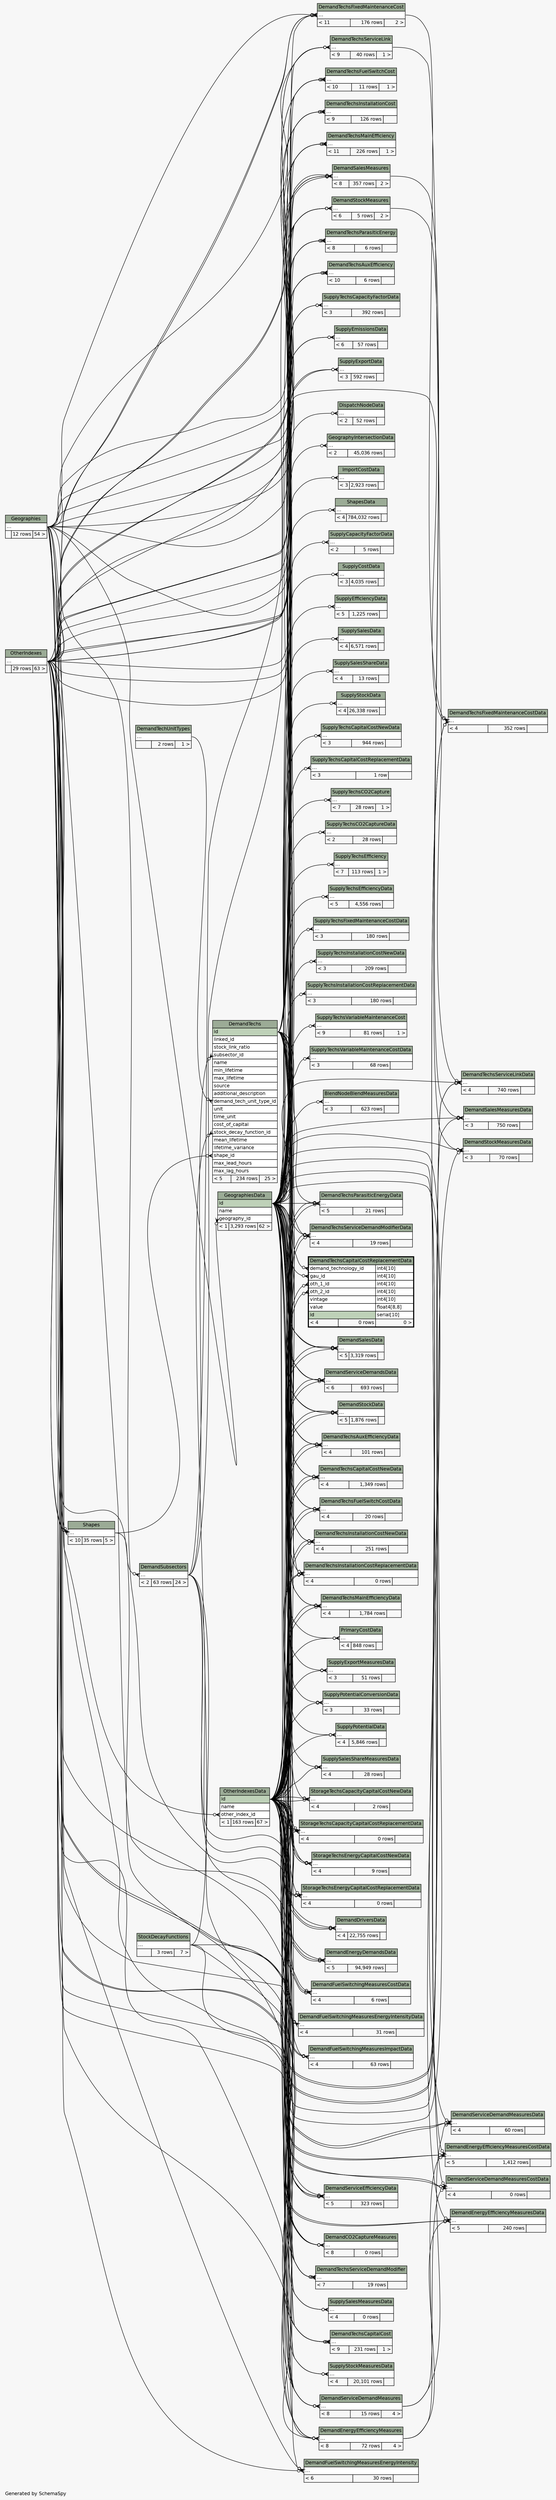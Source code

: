 // dot 2.38.0 on Windows 10 10.0
// SchemaSpy rev 590
digraph "twoDegreesRelationshipsDiagram" {
  graph [
    rankdir="RL"
    bgcolor="#f7f7f7"
    label="\nGenerated by SchemaSpy"
    labeljust="l"
    nodesep="0.18"
    ranksep="0.46"
    fontname="Helvetica"
    fontsize="11"
  ];
  node [
    fontname="Helvetica"
    fontsize="11"
    shape="plaintext"
  ];
  edge [
    arrowsize="0.8"
  ];
  "BlendNodeBlendMeasuresData":"elipses":w -> "GeographiesData":"id":e [arrowhead=none dir=back arrowtail=crowodot];
  "DemandCO2CaptureMeasures":"elipses":w -> "Geographies":"elipses":e [arrowhead=none dir=back arrowtail=crowodot];
  "DemandCO2CaptureMeasures":"elipses":w -> "OtherIndexes":"elipses":e [arrowhead=none dir=back arrowtail=crowodot];
  "DemandCO2CaptureMeasures":"elipses":w -> "OtherIndexesData":"id":e [arrowhead=none dir=back arrowtail=crowodot];
  "DemandCO2CaptureMeasures":"elipses":w -> "StockDecayFunctions":"elipses":e [arrowhead=none dir=back arrowtail=crowodot];
  "DemandCO2CaptureMeasures":"elipses":w -> "DemandSubsectors":"elipses":e [arrowhead=none dir=back arrowtail=crowodot];
  "DemandDriversData":"elipses":w -> "GeographiesData":"id":e [arrowhead=none dir=back arrowtail=crowodot];
  "DemandDriversData":"elipses":w -> "OtherIndexesData":"id":e [arrowhead=none dir=back arrowtail=crowodot];
  "DemandDriversData":"elipses":w -> "OtherIndexesData":"id":e [arrowhead=none dir=back arrowtail=crowodot];
  "DemandEnergyDemandsData":"elipses":w -> "GeographiesData":"id":e [arrowhead=none dir=back arrowtail=crowodot];
  "DemandEnergyDemandsData":"elipses":w -> "OtherIndexesData":"id":e [arrowhead=none dir=back arrowtail=crowodot];
  "DemandEnergyDemandsData":"elipses":w -> "OtherIndexesData":"id":e [arrowhead=none dir=back arrowtail=crowodot];
  "DemandEnergyEfficiencyMeasures":"elipses":w -> "Geographies":"elipses":e [arrowhead=none dir=back arrowtail=crowodot];
  "DemandEnergyEfficiencyMeasures":"elipses":w -> "OtherIndexes":"elipses":e [arrowhead=none dir=back arrowtail=crowodot];
  "DemandEnergyEfficiencyMeasures":"elipses":w -> "OtherIndexesData":"id":e [arrowhead=none dir=back arrowtail=crowodot];
  "DemandEnergyEfficiencyMeasures":"elipses":w -> "StockDecayFunctions":"elipses":e [arrowhead=none dir=back arrowtail=crowodot];
  "DemandEnergyEfficiencyMeasures":"elipses":w -> "DemandSubsectors":"elipses":e [arrowhead=none dir=back arrowtail=crowodot];
  "DemandEnergyEfficiencyMeasuresCostData":"elipses":w -> "GeographiesData":"id":e [arrowhead=none dir=back arrowtail=crowodot];
  "DemandEnergyEfficiencyMeasuresCostData":"elipses":w -> "OtherIndexesData":"id":e [arrowhead=none dir=back arrowtail=crowodot];
  "DemandEnergyEfficiencyMeasuresCostData":"elipses":w -> "OtherIndexesData":"id":e [arrowhead=none dir=back arrowtail=crowodot];
  "DemandEnergyEfficiencyMeasuresCostData":"elipses":w -> "DemandEnergyEfficiencyMeasures":"elipses":e [arrowhead=none dir=back arrowtail=crowodot];
  "DemandEnergyEfficiencyMeasuresData":"elipses":w -> "GeographiesData":"id":e [arrowhead=none dir=back arrowtail=crowodot];
  "DemandEnergyEfficiencyMeasuresData":"elipses":w -> "OtherIndexesData":"id":e [arrowhead=none dir=back arrowtail=crowodot];
  "DemandEnergyEfficiencyMeasuresData":"elipses":w -> "OtherIndexesData":"id":e [arrowhead=none dir=back arrowtail=crowodot];
  "DemandEnergyEfficiencyMeasuresData":"elipses":w -> "DemandEnergyEfficiencyMeasures":"elipses":e [arrowhead=none dir=back arrowtail=crowodot];
  "DemandFuelSwitchingMeasuresCostData":"elipses":w -> "GeographiesData":"id":e [arrowhead=none dir=back arrowtail=crowodot];
  "DemandFuelSwitchingMeasuresCostData":"elipses":w -> "OtherIndexesData":"id":e [arrowhead=none dir=back arrowtail=crowodot];
  "DemandFuelSwitchingMeasuresCostData":"elipses":w -> "OtherIndexesData":"id":e [arrowhead=none dir=back arrowtail=crowodot];
  "DemandFuelSwitchingMeasuresEnergyIntensity":"elipses":w -> "Geographies":"elipses":e [arrowhead=none dir=back arrowtail=crowodot];
  "DemandFuelSwitchingMeasuresEnergyIntensity":"elipses":w -> "OtherIndexes":"elipses":e [arrowhead=none dir=back arrowtail=crowodot];
  "DemandFuelSwitchingMeasuresEnergyIntensity":"elipses":w -> "OtherIndexesData":"id":e [arrowhead=none dir=back arrowtail=crowodot];
  "DemandFuelSwitchingMeasuresEnergyIntensityData":"elipses":w -> "GeographiesData":"id":e [arrowhead=none dir=back arrowtail=crowodot];
  "DemandFuelSwitchingMeasuresEnergyIntensityData":"elipses":w -> "OtherIndexesData":"id":e [arrowhead=none dir=back arrowtail=crowodot];
  "DemandFuelSwitchingMeasuresEnergyIntensityData":"elipses":w -> "OtherIndexesData":"id":e [arrowhead=none dir=back arrowtail=crowodot];
  "DemandFuelSwitchingMeasuresImpactData":"elipses":w -> "GeographiesData":"id":e [arrowhead=none dir=back arrowtail=crowodot];
  "DemandFuelSwitchingMeasuresImpactData":"elipses":w -> "OtherIndexesData":"id":e [arrowhead=none dir=back arrowtail=crowodot];
  "DemandFuelSwitchingMeasuresImpactData":"elipses":w -> "OtherIndexesData":"id":e [arrowhead=none dir=back arrowtail=crowodot];
  "DemandSalesData":"elipses":w -> "DemandTechs":"id":e [arrowhead=none dir=back arrowtail=crowodot];
  "DemandSalesData":"elipses":w -> "GeographiesData":"id":e [arrowhead=none dir=back arrowtail=crowodot];
  "DemandSalesData":"elipses":w -> "OtherIndexesData":"id":e [arrowhead=none dir=back arrowtail=crowodot];
  "DemandSalesData":"elipses":w -> "OtherIndexesData":"id":e [arrowhead=none dir=back arrowtail=crowodot];
  "DemandSalesMeasures":"elipses":w -> "DemandTechs":"id":e [arrowhead=none dir=back arrowtail=crowodot];
  "DemandSalesMeasures":"elipses":w -> "Geographies":"elipses":e [arrowhead=none dir=back arrowtail=crowodot];
  "DemandSalesMeasures":"elipses":w -> "OtherIndexes":"elipses":e [arrowhead=none dir=back arrowtail=crowodot];
  "DemandSalesMeasures":"elipses":w -> "DemandTechs":"id":e [arrowhead=none dir=back arrowtail=crowodot];
  "DemandSalesMeasures":"elipses":w -> "DemandSubsectors":"elipses":e [arrowhead=none dir=back arrowtail=crowodot];
  "DemandSalesMeasuresData":"elipses":w -> "GeographiesData":"id":e [arrowhead=none dir=back arrowtail=crowodot];
  "DemandSalesMeasuresData":"elipses":w -> "OtherIndexesData":"id":e [arrowhead=none dir=back arrowtail=crowodot];
  "DemandSalesMeasuresData":"elipses":w -> "DemandSalesMeasures":"elipses":e [arrowhead=none dir=back arrowtail=crowodot];
  "DemandServiceDemandMeasures":"elipses":w -> "Geographies":"elipses":e [arrowhead=none dir=back arrowtail=crowodot];
  "DemandServiceDemandMeasures":"elipses":w -> "OtherIndexes":"elipses":e [arrowhead=none dir=back arrowtail=crowodot];
  "DemandServiceDemandMeasures":"elipses":w -> "OtherIndexesData":"id":e [arrowhead=none dir=back arrowtail=crowodot];
  "DemandServiceDemandMeasures":"elipses":w -> "StockDecayFunctions":"elipses":e [arrowhead=none dir=back arrowtail=crowodot];
  "DemandServiceDemandMeasures":"elipses":w -> "DemandSubsectors":"elipses":e [arrowhead=none dir=back arrowtail=crowodot];
  "DemandServiceDemandMeasuresCostData":"elipses":w -> "GeographiesData":"id":e [arrowhead=none dir=back arrowtail=crowodot];
  "DemandServiceDemandMeasuresCostData":"elipses":w -> "OtherIndexesData":"id":e [arrowhead=none dir=back arrowtail=crowodot];
  "DemandServiceDemandMeasuresCostData":"elipses":w -> "OtherIndexesData":"id":e [arrowhead=none dir=back arrowtail=crowodot];
  "DemandServiceDemandMeasuresCostData":"elipses":w -> "DemandServiceDemandMeasures":"elipses":e [arrowhead=none dir=back arrowtail=crowodot];
  "DemandServiceDemandMeasuresData":"elipses":w -> "GeographiesData":"id":e [arrowhead=none dir=back arrowtail=crowodot];
  "DemandServiceDemandMeasuresData":"elipses":w -> "OtherIndexesData":"id":e [arrowhead=none dir=back arrowtail=crowodot];
  "DemandServiceDemandMeasuresData":"elipses":w -> "OtherIndexesData":"id":e [arrowhead=none dir=back arrowtail=crowodot];
  "DemandServiceDemandMeasuresData":"elipses":w -> "DemandServiceDemandMeasures":"elipses":e [arrowhead=none dir=back arrowtail=crowodot];
  "DemandServiceDemandsData":"elipses":w -> "DemandTechs":"id":e [arrowhead=none dir=back arrowtail=crowodot];
  "DemandServiceDemandsData":"elipses":w -> "GeographiesData":"id":e [arrowhead=none dir=back arrowtail=crowodot];
  "DemandServiceDemandsData":"elipses":w -> "OtherIndexesData":"id":e [arrowhead=none dir=back arrowtail=crowodot];
  "DemandServiceDemandsData":"elipses":w -> "OtherIndexesData":"id":e [arrowhead=none dir=back arrowtail=crowodot];
  "DemandServiceEfficiencyData":"elipses":w -> "GeographiesData":"id":e [arrowhead=none dir=back arrowtail=crowodot];
  "DemandServiceEfficiencyData":"elipses":w -> "OtherIndexesData":"id":e [arrowhead=none dir=back arrowtail=crowodot];
  "DemandServiceEfficiencyData":"elipses":w -> "OtherIndexesData":"id":e [arrowhead=none dir=back arrowtail=crowodot];
  "DemandServiceEfficiencyData":"elipses":w -> "DemandSubsectors":"elipses":e [arrowhead=none dir=back arrowtail=crowodot];
  "DemandStockData":"elipses":w -> "DemandTechs":"id":e [arrowhead=none dir=back arrowtail=crowodot];
  "DemandStockData":"elipses":w -> "GeographiesData":"id":e [arrowhead=none dir=back arrowtail=crowodot];
  "DemandStockData":"elipses":w -> "OtherIndexesData":"id":e [arrowhead=none dir=back arrowtail=crowodot];
  "DemandStockData":"elipses":w -> "OtherIndexesData":"id":e [arrowhead=none dir=back arrowtail=crowodot];
  "DemandStockMeasures":"elipses":w -> "DemandTechs":"id":e [arrowhead=none dir=back arrowtail=crowodot];
  "DemandStockMeasures":"elipses":w -> "Geographies":"elipses":e [arrowhead=none dir=back arrowtail=crowodot];
  "DemandStockMeasures":"elipses":w -> "OtherIndexes":"elipses":e [arrowhead=none dir=back arrowtail=crowodot];
  "DemandStockMeasures":"elipses":w -> "DemandSubsectors":"elipses":e [arrowhead=none dir=back arrowtail=crowodot];
  "DemandStockMeasuresData":"elipses":w -> "GeographiesData":"id":e [arrowhead=none dir=back arrowtail=crowodot];
  "DemandStockMeasuresData":"elipses":w -> "OtherIndexesData":"id":e [arrowhead=none dir=back arrowtail=crowodot];
  "DemandStockMeasuresData":"elipses":w -> "DemandStockMeasures":"elipses":e [arrowhead=none dir=back arrowtail=crowodot];
  "DemandSubsectors":"elipses":w -> "Shapes":"elipses":e [arrowhead=none dir=back arrowtail=crowodot];
  "DemandTechs":"demand_tech_unit_type_id":w -> "DemandTechUnitTypes":"elipses":e [arrowhead=none dir=back arrowtail=crowodot];
  "DemandTechs":"shape_id":w -> "Shapes":"elipses":e [arrowhead=none dir=back arrowtail=crowodot];
  "DemandTechs":"stock_decay_function_id":w -> "StockDecayFunctions":"elipses":e [arrowhead=none dir=back arrowtail=crowodot];
  "DemandTechs":"subsector_id":w -> "DemandSubsectors":"elipses":e [arrowhead=none dir=back arrowtail=crowodot];
  "DemandTechsAuxEfficiency":"elipses":w -> "DemandTechs":"id":e [arrowhead=none dir=back arrowtail=teeodot];
  "DemandTechsAuxEfficiency":"elipses":w -> "Geographies":"elipses":e [arrowhead=none dir=back arrowtail=crowodot];
  "DemandTechsAuxEfficiency":"elipses":w -> "OtherIndexes":"elipses":e [arrowhead=none dir=back arrowtail=crowodot];
  "DemandTechsAuxEfficiency":"elipses":w -> "OtherIndexes":"elipses":e [arrowhead=none dir=back arrowtail=crowodot];
  "DemandTechsAuxEfficiencyData":"elipses":w -> "DemandTechs":"id":e [arrowhead=none dir=back arrowtail=crowodot];
  "DemandTechsAuxEfficiencyData":"elipses":w -> "GeographiesData":"id":e [arrowhead=none dir=back arrowtail=crowodot];
  "DemandTechsAuxEfficiencyData":"elipses":w -> "OtherIndexesData":"id":e [arrowhead=none dir=back arrowtail=crowodot];
  "DemandTechsAuxEfficiencyData":"elipses":w -> "OtherIndexesData":"id":e [arrowhead=none dir=back arrowtail=crowodot];
  "DemandTechsCapitalCost":"elipses":w -> "DemandTechs":"id":e [arrowhead=none dir=back arrowtail=teeodot];
  "DemandTechsCapitalCost":"elipses":w -> "Geographies":"elipses":e [arrowhead=none dir=back arrowtail=crowodot];
  "DemandTechsCapitalCost":"elipses":w -> "OtherIndexes":"elipses":e [arrowhead=none dir=back arrowtail=crowodot];
  "DemandTechsCapitalCost":"elipses":w -> "OtherIndexes":"elipses":e [arrowhead=none dir=back arrowtail=crowodot];
  "DemandTechsCapitalCostNewData":"elipses":w -> "DemandTechs":"id":e [arrowhead=none dir=back arrowtail=crowodot];
  "DemandTechsCapitalCostNewData":"elipses":w -> "GeographiesData":"id":e [arrowhead=none dir=back arrowtail=crowodot];
  "DemandTechsCapitalCostNewData":"elipses":w -> "OtherIndexesData":"id":e [arrowhead=none dir=back arrowtail=crowodot];
  "DemandTechsCapitalCostNewData":"elipses":w -> "OtherIndexesData":"id":e [arrowhead=none dir=back arrowtail=crowodot];
  "DemandTechsCapitalCostReplacementData":"demand_technology_id":w -> "DemandTechs":"id":e [arrowhead=none dir=back arrowtail=crowodot];
  "DemandTechsCapitalCostReplacementData":"gau_id":w -> "GeographiesData":"id":e [arrowhead=none dir=back arrowtail=crowodot];
  "DemandTechsCapitalCostReplacementData":"oth_1_id":w -> "OtherIndexesData":"id":e [arrowhead=none dir=back arrowtail=crowodot];
  "DemandTechsCapitalCostReplacementData":"oth_2_id":w -> "OtherIndexesData":"id":e [arrowhead=none dir=back arrowtail=crowodot];
  "DemandTechsFixedMaintenanceCost":"elipses":w -> "DemandTechs":"id":e [arrowhead=none dir=back arrowtail=teeodot];
  "DemandTechsFixedMaintenanceCost":"elipses":w -> "Geographies":"elipses":e [arrowhead=none dir=back arrowtail=crowodot];
  "DemandTechsFixedMaintenanceCost":"elipses":w -> "OtherIndexes":"elipses":e [arrowhead=none dir=back arrowtail=crowodot];
  "DemandTechsFixedMaintenanceCost":"elipses":w -> "OtherIndexes":"elipses":e [arrowhead=none dir=back arrowtail=crowodot];
  "DemandTechsFixedMaintenanceCostData":"elipses":w -> "DemandTechsFixedMaintenanceCost":"elipses":e [arrowhead=none dir=back arrowtail=crowodot];
  "DemandTechsFixedMaintenanceCostData":"elipses":w -> "GeographiesData":"id":e [arrowhead=none dir=back arrowtail=crowodot];
  "DemandTechsFixedMaintenanceCostData":"elipses":w -> "OtherIndexesData":"id":e [arrowhead=none dir=back arrowtail=crowodot];
  "DemandTechsFixedMaintenanceCostData":"elipses":w -> "OtherIndexesData":"id":e [arrowhead=none dir=back arrowtail=crowodot];
  "DemandTechsFuelSwitchCost":"elipses":w -> "DemandTechs":"id":e [arrowhead=none dir=back arrowtail=teeodot];
  "DemandTechsFuelSwitchCost":"elipses":w -> "Geographies":"elipses":e [arrowhead=none dir=back arrowtail=crowodot];
  "DemandTechsFuelSwitchCost":"elipses":w -> "OtherIndexes":"elipses":e [arrowhead=none dir=back arrowtail=crowodot];
  "DemandTechsFuelSwitchCost":"elipses":w -> "OtherIndexes":"elipses":e [arrowhead=none dir=back arrowtail=crowodot];
  "DemandTechsFuelSwitchCostData":"elipses":w -> "DemandTechs":"id":e [arrowhead=none dir=back arrowtail=crowodot];
  "DemandTechsFuelSwitchCostData":"elipses":w -> "GeographiesData":"id":e [arrowhead=none dir=back arrowtail=crowodot];
  "DemandTechsFuelSwitchCostData":"elipses":w -> "OtherIndexesData":"id":e [arrowhead=none dir=back arrowtail=crowodot];
  "DemandTechsFuelSwitchCostData":"elipses":w -> "OtherIndexesData":"id":e [arrowhead=none dir=back arrowtail=crowodot];
  "DemandTechsInstallationCost":"elipses":w -> "DemandTechs":"id":e [arrowhead=none dir=back arrowtail=teeodot];
  "DemandTechsInstallationCost":"elipses":w -> "Geographies":"elipses":e [arrowhead=none dir=back arrowtail=crowodot];
  "DemandTechsInstallationCost":"elipses":w -> "OtherIndexes":"elipses":e [arrowhead=none dir=back arrowtail=crowodot];
  "DemandTechsInstallationCost":"elipses":w -> "OtherIndexes":"elipses":e [arrowhead=none dir=back arrowtail=crowodot];
  "DemandTechsInstallationCostNewData":"elipses":w -> "DemandTechs":"id":e [arrowhead=none dir=back arrowtail=crowodot];
  "DemandTechsInstallationCostNewData":"elipses":w -> "GeographiesData":"id":e [arrowhead=none dir=back arrowtail=crowodot];
  "DemandTechsInstallationCostNewData":"elipses":w -> "OtherIndexesData":"id":e [arrowhead=none dir=back arrowtail=crowodot];
  "DemandTechsInstallationCostNewData":"elipses":w -> "OtherIndexesData":"id":e [arrowhead=none dir=back arrowtail=crowodot];
  "DemandTechsInstallationCostReplacementData":"elipses":w -> "DemandTechs":"id":e [arrowhead=none dir=back arrowtail=crowodot];
  "DemandTechsInstallationCostReplacementData":"elipses":w -> "GeographiesData":"id":e [arrowhead=none dir=back arrowtail=crowodot];
  "DemandTechsInstallationCostReplacementData":"elipses":w -> "OtherIndexesData":"id":e [arrowhead=none dir=back arrowtail=crowodot];
  "DemandTechsInstallationCostReplacementData":"elipses":w -> "OtherIndexesData":"id":e [arrowhead=none dir=back arrowtail=crowodot];
  "DemandTechsMainEfficiency":"elipses":w -> "DemandTechs":"id":e [arrowhead=none dir=back arrowtail=teeodot];
  "DemandTechsMainEfficiency":"elipses":w -> "Geographies":"elipses":e [arrowhead=none dir=back arrowtail=crowodot];
  "DemandTechsMainEfficiency":"elipses":w -> "OtherIndexes":"elipses":e [arrowhead=none dir=back arrowtail=crowodot];
  "DemandTechsMainEfficiency":"elipses":w -> "OtherIndexes":"elipses":e [arrowhead=none dir=back arrowtail=crowodot];
  "DemandTechsMainEfficiencyData":"elipses":w -> "DemandTechs":"id":e [arrowhead=none dir=back arrowtail=crowodot];
  "DemandTechsMainEfficiencyData":"elipses":w -> "GeographiesData":"id":e [arrowhead=none dir=back arrowtail=crowodot];
  "DemandTechsMainEfficiencyData":"elipses":w -> "OtherIndexesData":"id":e [arrowhead=none dir=back arrowtail=crowodot];
  "DemandTechsMainEfficiencyData":"elipses":w -> "OtherIndexesData":"id":e [arrowhead=none dir=back arrowtail=crowodot];
  "DemandTechsParasiticEnergy":"elipses":w -> "DemandTechs":"id":e [arrowhead=none dir=back arrowtail=teeodot];
  "DemandTechsParasiticEnergy":"elipses":w -> "Geographies":"elipses":e [arrowhead=none dir=back arrowtail=crowodot];
  "DemandTechsParasiticEnergy":"elipses":w -> "OtherIndexes":"elipses":e [arrowhead=none dir=back arrowtail=crowodot];
  "DemandTechsParasiticEnergy":"elipses":w -> "OtherIndexes":"elipses":e [arrowhead=none dir=back arrowtail=crowodot];
  "DemandTechsParasiticEnergyData":"elipses":w -> "DemandTechs":"id":e [arrowhead=none dir=back arrowtail=crowodot];
  "DemandTechsParasiticEnergyData":"elipses":w -> "GeographiesData":"id":e [arrowhead=none dir=back arrowtail=crowodot];
  "DemandTechsParasiticEnergyData":"elipses":w -> "OtherIndexesData":"id":e [arrowhead=none dir=back arrowtail=crowodot];
  "DemandTechsParasiticEnergyData":"elipses":w -> "OtherIndexesData":"id":e [arrowhead=none dir=back arrowtail=crowodot];
  "DemandTechsServiceDemandModifier":"elipses":w -> "DemandTechs":"id":e [arrowhead=none dir=back arrowtail=teeodot];
  "DemandTechsServiceDemandModifier":"elipses":w -> "Geographies":"elipses":e [arrowhead=none dir=back arrowtail=crowodot];
  "DemandTechsServiceDemandModifier":"elipses":w -> "OtherIndexes":"elipses":e [arrowhead=none dir=back arrowtail=crowodot];
  "DemandTechsServiceDemandModifier":"elipses":w -> "OtherIndexes":"elipses":e [arrowhead=none dir=back arrowtail=crowodot];
  "DemandTechsServiceDemandModifierData":"elipses":w -> "DemandTechs":"id":e [arrowhead=none dir=back arrowtail=crowodot];
  "DemandTechsServiceDemandModifierData":"elipses":w -> "GeographiesData":"id":e [arrowhead=none dir=back arrowtail=crowodot];
  "DemandTechsServiceDemandModifierData":"elipses":w -> "OtherIndexesData":"id":e [arrowhead=none dir=back arrowtail=crowodot];
  "DemandTechsServiceDemandModifierData":"elipses":w -> "OtherIndexesData":"id":e [arrowhead=none dir=back arrowtail=crowodot];
  "DemandTechsServiceLink":"elipses":w -> "DemandTechs":"id":e [arrowhead=none dir=back arrowtail=crowodot];
  "DemandTechsServiceLink":"elipses":w -> "Geographies":"elipses":e [arrowhead=none dir=back arrowtail=crowodot];
  "DemandTechsServiceLink":"elipses":w -> "OtherIndexes":"elipses":e [arrowhead=none dir=back arrowtail=crowodot];
  "DemandTechsServiceLink":"elipses":w -> "OtherIndexes":"elipses":e [arrowhead=none dir=back arrowtail=crowodot];
  "DemandTechsServiceLinkData":"elipses":w -> "GeographiesData":"id":e [arrowhead=none dir=back arrowtail=crowodot];
  "DemandTechsServiceLinkData":"elipses":w -> "OtherIndexesData":"id":e [arrowhead=none dir=back arrowtail=crowodot];
  "DemandTechsServiceLinkData":"elipses":w -> "OtherIndexesData":"id":e [arrowhead=none dir=back arrowtail=crowodot];
  "DemandTechsServiceLinkData":"elipses":w -> "DemandTechsServiceLink":"elipses":e [arrowhead=none dir=back arrowtail=crowodot];
  "DispatchNodeData":"elipses":w -> "GeographiesData":"id":e [arrowhead=none dir=back arrowtail=crowodot];
  "GeographiesData":"geography_id":w -> "Geographies":"elipses":e [arrowhead=none dir=back arrowtail=crowodot];
  "GeographyIntersectionData":"elipses":w -> "GeographiesData":"id":e [arrowhead=none dir=back arrowtail=crowodot];
  "ImportCostData":"elipses":w -> "GeographiesData":"id":e [arrowhead=none dir=back arrowtail=crowodot];
  "OtherIndexesData":"other_index_id":w -> "OtherIndexes":"elipses":e [arrowhead=none dir=back arrowtail=crowodot];
  "PrimaryCostData":"elipses":w -> "GeographiesData":"id":e [arrowhead=none dir=back arrowtail=crowodot];
  "PrimaryCostData":"elipses":w -> "OtherIndexesData":"id":e [arrowhead=none dir=back arrowtail=crowodot];
  "Shapes":"elipses":w -> "Geographies":"elipses":e [arrowhead=none dir=back arrowtail=crowodot];
  "Shapes":"elipses":w -> "OtherIndexes":"elipses":e [arrowhead=none dir=back arrowtail=crowodot];
  "Shapes":"elipses":w -> "OtherIndexes":"elipses":e [arrowhead=none dir=back arrowtail=crowodot];
  "ShapesData":"elipses":w -> "GeographiesData":"id":e [arrowhead=none dir=back arrowtail=crowodot];
  "StorageTechsCapacityCapitalCostNewData":"elipses":w -> "GeographiesData":"id":e [arrowhead=none dir=back arrowtail=crowodot];
  "StorageTechsCapacityCapitalCostNewData":"elipses":w -> "OtherIndexesData":"id":e [arrowhead=none dir=back arrowtail=crowodot];
  "StorageTechsCapacityCapitalCostNewData":"elipses":w -> "OtherIndexesData":"id":e [arrowhead=none dir=back arrowtail=crowodot];
  "StorageTechsCapacityCapitalCostReplacementData":"elipses":w -> "GeographiesData":"id":e [arrowhead=none dir=back arrowtail=crowodot];
  "StorageTechsCapacityCapitalCostReplacementData":"elipses":w -> "OtherIndexesData":"id":e [arrowhead=none dir=back arrowtail=crowodot];
  "StorageTechsCapacityCapitalCostReplacementData":"elipses":w -> "OtherIndexesData":"id":e [arrowhead=none dir=back arrowtail=crowodot];
  "StorageTechsEnergyCapitalCostNewData":"elipses":w -> "GeographiesData":"id":e [arrowhead=none dir=back arrowtail=crowodot];
  "StorageTechsEnergyCapitalCostNewData":"elipses":w -> "OtherIndexesData":"id":e [arrowhead=none dir=back arrowtail=crowodot];
  "StorageTechsEnergyCapitalCostNewData":"elipses":w -> "OtherIndexesData":"id":e [arrowhead=none dir=back arrowtail=crowodot];
  "StorageTechsEnergyCapitalCostReplacementData":"elipses":w -> "GeographiesData":"id":e [arrowhead=none dir=back arrowtail=crowodot];
  "StorageTechsEnergyCapitalCostReplacementData":"elipses":w -> "OtherIndexesData":"id":e [arrowhead=none dir=back arrowtail=crowodot];
  "StorageTechsEnergyCapitalCostReplacementData":"elipses":w -> "OtherIndexesData":"id":e [arrowhead=none dir=back arrowtail=crowodot];
  "SupplyCapacityFactorData":"elipses":w -> "GeographiesData":"id":e [arrowhead=none dir=back arrowtail=crowodot];
  "SupplyCostData":"elipses":w -> "GeographiesData":"id":e [arrowhead=none dir=back arrowtail=crowodot];
  "SupplyEfficiencyData":"elipses":w -> "GeographiesData":"id":e [arrowhead=none dir=back arrowtail=crowodot];
  "SupplyEmissionsData":"elipses":w -> "GeographiesData":"id":e [arrowhead=none dir=back arrowtail=crowodot];
  "SupplyEmissionsData":"elipses":w -> "OtherIndexes":"elipses":e [arrowhead=none dir=back arrowtail=crowodot];
  "SupplyExportData":"elipses":w -> "GeographiesData":"id":e [arrowhead=none dir=back arrowtail=crowodot];
  "SupplyExportData":"elipses":w -> "OtherIndexes":"elipses":e [arrowhead=none dir=back arrowtail=crowodot];
  "SupplyExportMeasuresData":"elipses":w -> "GeographiesData":"id":e [arrowhead=none dir=back arrowtail=crowodot];
  "SupplyExportMeasuresData":"elipses":w -> "OtherIndexesData":"id":e [arrowhead=none dir=back arrowtail=crowodot];
  "SupplyPotentialConversionData":"elipses":w -> "GeographiesData":"id":e [arrowhead=none dir=back arrowtail=crowodot];
  "SupplyPotentialConversionData":"elipses":w -> "OtherIndexesData":"id":e [arrowhead=none dir=back arrowtail=crowodot];
  "SupplyPotentialData":"elipses":w -> "GeographiesData":"id":e [arrowhead=none dir=back arrowtail=crowodot];
  "SupplyPotentialData":"elipses":w -> "OtherIndexesData":"id":e [arrowhead=none dir=back arrowtail=crowodot];
  "SupplySalesData":"elipses":w -> "GeographiesData":"id":e [arrowhead=none dir=back arrowtail=crowodot];
  "SupplySalesMeasuresData":"elipses":w -> "GeographiesData":"id":e [arrowhead=none dir=back arrowtail=crowodot];
  "SupplySalesMeasuresData":"elipses":w -> "OtherIndexes":"elipses":e [arrowhead=none dir=back arrowtail=crowodot];
  "SupplySalesShareData":"elipses":w -> "GeographiesData":"id":e [arrowhead=none dir=back arrowtail=crowodot];
  "SupplySalesShareMeasuresData":"elipses":w -> "GeographiesData":"id":e [arrowhead=none dir=back arrowtail=crowodot];
  "SupplySalesShareMeasuresData":"elipses":w -> "OtherIndexesData":"id":e [arrowhead=none dir=back arrowtail=crowodot];
  "SupplyStockData":"elipses":w -> "GeographiesData":"id":e [arrowhead=none dir=back arrowtail=crowodot];
  "SupplyStockMeasuresData":"elipses":w -> "GeographiesData":"id":e [arrowhead=none dir=back arrowtail=crowodot];
  "SupplyStockMeasuresData":"elipses":w -> "OtherIndexes":"elipses":e [arrowhead=none dir=back arrowtail=crowodot];
  "SupplyTechsCapacityFactorData":"elipses":w -> "GeographiesData":"id":e [arrowhead=none dir=back arrowtail=crowodot];
  "SupplyTechsCapacityFactorData":"elipses":w -> "OtherIndexes":"elipses":e [arrowhead=none dir=back arrowtail=crowodot];
  "SupplyTechsCapitalCostNewData":"elipses":w -> "GeographiesData":"id":e [arrowhead=none dir=back arrowtail=crowodot];
  "SupplyTechsCapitalCostReplacementData":"elipses":w -> "GeographiesData":"id":e [arrowhead=none dir=back arrowtail=crowodot];
  "SupplyTechsCO2Capture":"elipses":w -> "GeographiesData":"id":e [arrowhead=none dir=back arrowtail=crowodot];
  "SupplyTechsCO2CaptureData":"elipses":w -> "GeographiesData":"id":e [arrowhead=none dir=back arrowtail=crowodot];
  "SupplyTechsEfficiency":"elipses":w -> "GeographiesData":"id":e [arrowhead=none dir=back arrowtail=crowodot];
  "SupplyTechsEfficiencyData":"elipses":w -> "GeographiesData":"id":e [arrowhead=none dir=back arrowtail=crowodot];
  "SupplyTechsFixedMaintenanceCostData":"elipses":w -> "GeographiesData":"id":e [arrowhead=none dir=back arrowtail=crowodot];
  "SupplyTechsInstallationCostNewData":"elipses":w -> "GeographiesData":"id":e [arrowhead=none dir=back arrowtail=crowodot];
  "SupplyTechsInstallationCostReplacementData":"elipses":w -> "GeographiesData":"id":e [arrowhead=none dir=back arrowtail=crowodot];
  "SupplyTechsVariableMaintenanceCost":"elipses":w -> "GeographiesData":"id":e [arrowhead=none dir=back arrowtail=crowodot];
  "SupplyTechsVariableMaintenanceCostData":"elipses":w -> "GeographiesData":"id":e [arrowhead=none dir=back arrowtail=crowodot];
  "BlendNodeBlendMeasuresData" [
    label=<
    <TABLE BORDER="0" CELLBORDER="1" CELLSPACING="0" BGCOLOR="#ffffff">
      <TR><TD COLSPAN="3" BGCOLOR="#9bab96" ALIGN="CENTER">BlendNodeBlendMeasuresData</TD></TR>
      <TR><TD PORT="elipses" COLSPAN="3" ALIGN="LEFT">...</TD></TR>
      <TR><TD ALIGN="LEFT" BGCOLOR="#f7f7f7">&lt; 3</TD><TD ALIGN="RIGHT" BGCOLOR="#f7f7f7">623 rows</TD><TD ALIGN="RIGHT" BGCOLOR="#f7f7f7">  </TD></TR>
    </TABLE>>
    URL="BlendNodeBlendMeasuresData.html"
    tooltip="BlendNodeBlendMeasuresData"
  ];
  "DemandCO2CaptureMeasures" [
    label=<
    <TABLE BORDER="0" CELLBORDER="1" CELLSPACING="0" BGCOLOR="#ffffff">
      <TR><TD COLSPAN="3" BGCOLOR="#9bab96" ALIGN="CENTER">DemandCO2CaptureMeasures</TD></TR>
      <TR><TD PORT="elipses" COLSPAN="3" ALIGN="LEFT">...</TD></TR>
      <TR><TD ALIGN="LEFT" BGCOLOR="#f7f7f7">&lt; 8</TD><TD ALIGN="RIGHT" BGCOLOR="#f7f7f7">0 rows</TD><TD ALIGN="RIGHT" BGCOLOR="#f7f7f7">  </TD></TR>
    </TABLE>>
    URL="DemandCO2CaptureMeasures.html"
    tooltip="DemandCO2CaptureMeasures"
  ];
  "DemandDriversData" [
    label=<
    <TABLE BORDER="0" CELLBORDER="1" CELLSPACING="0" BGCOLOR="#ffffff">
      <TR><TD COLSPAN="3" BGCOLOR="#9bab96" ALIGN="CENTER">DemandDriversData</TD></TR>
      <TR><TD PORT="elipses" COLSPAN="3" ALIGN="LEFT">...</TD></TR>
      <TR><TD ALIGN="LEFT" BGCOLOR="#f7f7f7">&lt; 4</TD><TD ALIGN="RIGHT" BGCOLOR="#f7f7f7">22,755 rows</TD><TD ALIGN="RIGHT" BGCOLOR="#f7f7f7">  </TD></TR>
    </TABLE>>
    URL="DemandDriversData.html"
    tooltip="DemandDriversData"
  ];
  "DemandEnergyDemandsData" [
    label=<
    <TABLE BORDER="0" CELLBORDER="1" CELLSPACING="0" BGCOLOR="#ffffff">
      <TR><TD COLSPAN="3" BGCOLOR="#9bab96" ALIGN="CENTER">DemandEnergyDemandsData</TD></TR>
      <TR><TD PORT="elipses" COLSPAN="3" ALIGN="LEFT">...</TD></TR>
      <TR><TD ALIGN="LEFT" BGCOLOR="#f7f7f7">&lt; 5</TD><TD ALIGN="RIGHT" BGCOLOR="#f7f7f7">94,949 rows</TD><TD ALIGN="RIGHT" BGCOLOR="#f7f7f7">  </TD></TR>
    </TABLE>>
    URL="DemandEnergyDemandsData.html"
    tooltip="DemandEnergyDemandsData"
  ];
  "DemandEnergyEfficiencyMeasures" [
    label=<
    <TABLE BORDER="0" CELLBORDER="1" CELLSPACING="0" BGCOLOR="#ffffff">
      <TR><TD COLSPAN="3" BGCOLOR="#9bab96" ALIGN="CENTER">DemandEnergyEfficiencyMeasures</TD></TR>
      <TR><TD PORT="elipses" COLSPAN="3" ALIGN="LEFT">...</TD></TR>
      <TR><TD ALIGN="LEFT" BGCOLOR="#f7f7f7">&lt; 8</TD><TD ALIGN="RIGHT" BGCOLOR="#f7f7f7">72 rows</TD><TD ALIGN="RIGHT" BGCOLOR="#f7f7f7">4 &gt;</TD></TR>
    </TABLE>>
    URL="DemandEnergyEfficiencyMeasures.html"
    tooltip="DemandEnergyEfficiencyMeasures"
  ];
  "DemandEnergyEfficiencyMeasuresCostData" [
    label=<
    <TABLE BORDER="0" CELLBORDER="1" CELLSPACING="0" BGCOLOR="#ffffff">
      <TR><TD COLSPAN="3" BGCOLOR="#9bab96" ALIGN="CENTER">DemandEnergyEfficiencyMeasuresCostData</TD></TR>
      <TR><TD PORT="elipses" COLSPAN="3" ALIGN="LEFT">...</TD></TR>
      <TR><TD ALIGN="LEFT" BGCOLOR="#f7f7f7">&lt; 5</TD><TD ALIGN="RIGHT" BGCOLOR="#f7f7f7">1,412 rows</TD><TD ALIGN="RIGHT" BGCOLOR="#f7f7f7">  </TD></TR>
    </TABLE>>
    URL="DemandEnergyEfficiencyMeasuresCostData.html"
    tooltip="DemandEnergyEfficiencyMeasuresCostData"
  ];
  "DemandEnergyEfficiencyMeasuresData" [
    label=<
    <TABLE BORDER="0" CELLBORDER="1" CELLSPACING="0" BGCOLOR="#ffffff">
      <TR><TD COLSPAN="3" BGCOLOR="#9bab96" ALIGN="CENTER">DemandEnergyEfficiencyMeasuresData</TD></TR>
      <TR><TD PORT="elipses" COLSPAN="3" ALIGN="LEFT">...</TD></TR>
      <TR><TD ALIGN="LEFT" BGCOLOR="#f7f7f7">&lt; 5</TD><TD ALIGN="RIGHT" BGCOLOR="#f7f7f7">240 rows</TD><TD ALIGN="RIGHT" BGCOLOR="#f7f7f7">  </TD></TR>
    </TABLE>>
    URL="DemandEnergyEfficiencyMeasuresData.html"
    tooltip="DemandEnergyEfficiencyMeasuresData"
  ];
  "DemandFuelSwitchingMeasuresCostData" [
    label=<
    <TABLE BORDER="0" CELLBORDER="1" CELLSPACING="0" BGCOLOR="#ffffff">
      <TR><TD COLSPAN="3" BGCOLOR="#9bab96" ALIGN="CENTER">DemandFuelSwitchingMeasuresCostData</TD></TR>
      <TR><TD PORT="elipses" COLSPAN="3" ALIGN="LEFT">...</TD></TR>
      <TR><TD ALIGN="LEFT" BGCOLOR="#f7f7f7">&lt; 4</TD><TD ALIGN="RIGHT" BGCOLOR="#f7f7f7">6 rows</TD><TD ALIGN="RIGHT" BGCOLOR="#f7f7f7">  </TD></TR>
    </TABLE>>
    URL="DemandFuelSwitchingMeasuresCostData.html"
    tooltip="DemandFuelSwitchingMeasuresCostData"
  ];
  "DemandFuelSwitchingMeasuresEnergyIntensity" [
    label=<
    <TABLE BORDER="0" CELLBORDER="1" CELLSPACING="0" BGCOLOR="#ffffff">
      <TR><TD COLSPAN="3" BGCOLOR="#9bab96" ALIGN="CENTER">DemandFuelSwitchingMeasuresEnergyIntensity</TD></TR>
      <TR><TD PORT="elipses" COLSPAN="3" ALIGN="LEFT">...</TD></TR>
      <TR><TD ALIGN="LEFT" BGCOLOR="#f7f7f7">&lt; 6</TD><TD ALIGN="RIGHT" BGCOLOR="#f7f7f7">30 rows</TD><TD ALIGN="RIGHT" BGCOLOR="#f7f7f7">  </TD></TR>
    </TABLE>>
    URL="DemandFuelSwitchingMeasuresEnergyIntensity.html"
    tooltip="DemandFuelSwitchingMeasuresEnergyIntensity"
  ];
  "DemandFuelSwitchingMeasuresEnergyIntensityData" [
    label=<
    <TABLE BORDER="0" CELLBORDER="1" CELLSPACING="0" BGCOLOR="#ffffff">
      <TR><TD COLSPAN="3" BGCOLOR="#9bab96" ALIGN="CENTER">DemandFuelSwitchingMeasuresEnergyIntensityData</TD></TR>
      <TR><TD PORT="elipses" COLSPAN="3" ALIGN="LEFT">...</TD></TR>
      <TR><TD ALIGN="LEFT" BGCOLOR="#f7f7f7">&lt; 4</TD><TD ALIGN="RIGHT" BGCOLOR="#f7f7f7">31 rows</TD><TD ALIGN="RIGHT" BGCOLOR="#f7f7f7">  </TD></TR>
    </TABLE>>
    URL="DemandFuelSwitchingMeasuresEnergyIntensityData.html"
    tooltip="DemandFuelSwitchingMeasuresEnergyIntensityData"
  ];
  "DemandFuelSwitchingMeasuresImpactData" [
    label=<
    <TABLE BORDER="0" CELLBORDER="1" CELLSPACING="0" BGCOLOR="#ffffff">
      <TR><TD COLSPAN="3" BGCOLOR="#9bab96" ALIGN="CENTER">DemandFuelSwitchingMeasuresImpactData</TD></TR>
      <TR><TD PORT="elipses" COLSPAN="3" ALIGN="LEFT">...</TD></TR>
      <TR><TD ALIGN="LEFT" BGCOLOR="#f7f7f7">&lt; 4</TD><TD ALIGN="RIGHT" BGCOLOR="#f7f7f7">63 rows</TD><TD ALIGN="RIGHT" BGCOLOR="#f7f7f7">  </TD></TR>
    </TABLE>>
    URL="DemandFuelSwitchingMeasuresImpactData.html"
    tooltip="DemandFuelSwitchingMeasuresImpactData"
  ];
  "DemandSalesData" [
    label=<
    <TABLE BORDER="0" CELLBORDER="1" CELLSPACING="0" BGCOLOR="#ffffff">
      <TR><TD COLSPAN="3" BGCOLOR="#9bab96" ALIGN="CENTER">DemandSalesData</TD></TR>
      <TR><TD PORT="elipses" COLSPAN="3" ALIGN="LEFT">...</TD></TR>
      <TR><TD ALIGN="LEFT" BGCOLOR="#f7f7f7">&lt; 5</TD><TD ALIGN="RIGHT" BGCOLOR="#f7f7f7">3,319 rows</TD><TD ALIGN="RIGHT" BGCOLOR="#f7f7f7">  </TD></TR>
    </TABLE>>
    URL="DemandSalesData.html"
    tooltip="DemandSalesData"
  ];
  "DemandSalesMeasures" [
    label=<
    <TABLE BORDER="0" CELLBORDER="1" CELLSPACING="0" BGCOLOR="#ffffff">
      <TR><TD COLSPAN="3" BGCOLOR="#9bab96" ALIGN="CENTER">DemandSalesMeasures</TD></TR>
      <TR><TD PORT="elipses" COLSPAN="3" ALIGN="LEFT">...</TD></TR>
      <TR><TD ALIGN="LEFT" BGCOLOR="#f7f7f7">&lt; 8</TD><TD ALIGN="RIGHT" BGCOLOR="#f7f7f7">357 rows</TD><TD ALIGN="RIGHT" BGCOLOR="#f7f7f7">2 &gt;</TD></TR>
    </TABLE>>
    URL="DemandSalesMeasures.html"
    tooltip="DemandSalesMeasures"
  ];
  "DemandSalesMeasuresData" [
    label=<
    <TABLE BORDER="0" CELLBORDER="1" CELLSPACING="0" BGCOLOR="#ffffff">
      <TR><TD COLSPAN="3" BGCOLOR="#9bab96" ALIGN="CENTER">DemandSalesMeasuresData</TD></TR>
      <TR><TD PORT="elipses" COLSPAN="3" ALIGN="LEFT">...</TD></TR>
      <TR><TD ALIGN="LEFT" BGCOLOR="#f7f7f7">&lt; 3</TD><TD ALIGN="RIGHT" BGCOLOR="#f7f7f7">750 rows</TD><TD ALIGN="RIGHT" BGCOLOR="#f7f7f7">  </TD></TR>
    </TABLE>>
    URL="DemandSalesMeasuresData.html"
    tooltip="DemandSalesMeasuresData"
  ];
  "DemandServiceDemandMeasures" [
    label=<
    <TABLE BORDER="0" CELLBORDER="1" CELLSPACING="0" BGCOLOR="#ffffff">
      <TR><TD COLSPAN="3" BGCOLOR="#9bab96" ALIGN="CENTER">DemandServiceDemandMeasures</TD></TR>
      <TR><TD PORT="elipses" COLSPAN="3" ALIGN="LEFT">...</TD></TR>
      <TR><TD ALIGN="LEFT" BGCOLOR="#f7f7f7">&lt; 8</TD><TD ALIGN="RIGHT" BGCOLOR="#f7f7f7">15 rows</TD><TD ALIGN="RIGHT" BGCOLOR="#f7f7f7">4 &gt;</TD></TR>
    </TABLE>>
    URL="DemandServiceDemandMeasures.html"
    tooltip="DemandServiceDemandMeasures"
  ];
  "DemandServiceDemandMeasuresCostData" [
    label=<
    <TABLE BORDER="0" CELLBORDER="1" CELLSPACING="0" BGCOLOR="#ffffff">
      <TR><TD COLSPAN="3" BGCOLOR="#9bab96" ALIGN="CENTER">DemandServiceDemandMeasuresCostData</TD></TR>
      <TR><TD PORT="elipses" COLSPAN="3" ALIGN="LEFT">...</TD></TR>
      <TR><TD ALIGN="LEFT" BGCOLOR="#f7f7f7">&lt; 4</TD><TD ALIGN="RIGHT" BGCOLOR="#f7f7f7">0 rows</TD><TD ALIGN="RIGHT" BGCOLOR="#f7f7f7">  </TD></TR>
    </TABLE>>
    URL="DemandServiceDemandMeasuresCostData.html"
    tooltip="DemandServiceDemandMeasuresCostData"
  ];
  "DemandServiceDemandMeasuresData" [
    label=<
    <TABLE BORDER="0" CELLBORDER="1" CELLSPACING="0" BGCOLOR="#ffffff">
      <TR><TD COLSPAN="3" BGCOLOR="#9bab96" ALIGN="CENTER">DemandServiceDemandMeasuresData</TD></TR>
      <TR><TD PORT="elipses" COLSPAN="3" ALIGN="LEFT">...</TD></TR>
      <TR><TD ALIGN="LEFT" BGCOLOR="#f7f7f7">&lt; 4</TD><TD ALIGN="RIGHT" BGCOLOR="#f7f7f7">60 rows</TD><TD ALIGN="RIGHT" BGCOLOR="#f7f7f7">  </TD></TR>
    </TABLE>>
    URL="DemandServiceDemandMeasuresData.html"
    tooltip="DemandServiceDemandMeasuresData"
  ];
  "DemandServiceDemandsData" [
    label=<
    <TABLE BORDER="0" CELLBORDER="1" CELLSPACING="0" BGCOLOR="#ffffff">
      <TR><TD COLSPAN="3" BGCOLOR="#9bab96" ALIGN="CENTER">DemandServiceDemandsData</TD></TR>
      <TR><TD PORT="elipses" COLSPAN="3" ALIGN="LEFT">...</TD></TR>
      <TR><TD ALIGN="LEFT" BGCOLOR="#f7f7f7">&lt; 6</TD><TD ALIGN="RIGHT" BGCOLOR="#f7f7f7">693 rows</TD><TD ALIGN="RIGHT" BGCOLOR="#f7f7f7">  </TD></TR>
    </TABLE>>
    URL="DemandServiceDemandsData.html"
    tooltip="DemandServiceDemandsData"
  ];
  "DemandServiceEfficiencyData" [
    label=<
    <TABLE BORDER="0" CELLBORDER="1" CELLSPACING="0" BGCOLOR="#ffffff">
      <TR><TD COLSPAN="3" BGCOLOR="#9bab96" ALIGN="CENTER">DemandServiceEfficiencyData</TD></TR>
      <TR><TD PORT="elipses" COLSPAN="3" ALIGN="LEFT">...</TD></TR>
      <TR><TD ALIGN="LEFT" BGCOLOR="#f7f7f7">&lt; 5</TD><TD ALIGN="RIGHT" BGCOLOR="#f7f7f7">323 rows</TD><TD ALIGN="RIGHT" BGCOLOR="#f7f7f7">  </TD></TR>
    </TABLE>>
    URL="DemandServiceEfficiencyData.html"
    tooltip="DemandServiceEfficiencyData"
  ];
  "DemandStockData" [
    label=<
    <TABLE BORDER="0" CELLBORDER="1" CELLSPACING="0" BGCOLOR="#ffffff">
      <TR><TD COLSPAN="3" BGCOLOR="#9bab96" ALIGN="CENTER">DemandStockData</TD></TR>
      <TR><TD PORT="elipses" COLSPAN="3" ALIGN="LEFT">...</TD></TR>
      <TR><TD ALIGN="LEFT" BGCOLOR="#f7f7f7">&lt; 5</TD><TD ALIGN="RIGHT" BGCOLOR="#f7f7f7">1,876 rows</TD><TD ALIGN="RIGHT" BGCOLOR="#f7f7f7">  </TD></TR>
    </TABLE>>
    URL="DemandStockData.html"
    tooltip="DemandStockData"
  ];
  "DemandStockMeasures" [
    label=<
    <TABLE BORDER="0" CELLBORDER="1" CELLSPACING="0" BGCOLOR="#ffffff">
      <TR><TD COLSPAN="3" BGCOLOR="#9bab96" ALIGN="CENTER">DemandStockMeasures</TD></TR>
      <TR><TD PORT="elipses" COLSPAN="3" ALIGN="LEFT">...</TD></TR>
      <TR><TD ALIGN="LEFT" BGCOLOR="#f7f7f7">&lt; 6</TD><TD ALIGN="RIGHT" BGCOLOR="#f7f7f7">5 rows</TD><TD ALIGN="RIGHT" BGCOLOR="#f7f7f7">2 &gt;</TD></TR>
    </TABLE>>
    URL="DemandStockMeasures.html"
    tooltip="DemandStockMeasures"
  ];
  "DemandStockMeasuresData" [
    label=<
    <TABLE BORDER="0" CELLBORDER="1" CELLSPACING="0" BGCOLOR="#ffffff">
      <TR><TD COLSPAN="3" BGCOLOR="#9bab96" ALIGN="CENTER">DemandStockMeasuresData</TD></TR>
      <TR><TD PORT="elipses" COLSPAN="3" ALIGN="LEFT">...</TD></TR>
      <TR><TD ALIGN="LEFT" BGCOLOR="#f7f7f7">&lt; 3</TD><TD ALIGN="RIGHT" BGCOLOR="#f7f7f7">70 rows</TD><TD ALIGN="RIGHT" BGCOLOR="#f7f7f7">  </TD></TR>
    </TABLE>>
    URL="DemandStockMeasuresData.html"
    tooltip="DemandStockMeasuresData"
  ];
  "DemandSubsectors" [
    label=<
    <TABLE BORDER="0" CELLBORDER="1" CELLSPACING="0" BGCOLOR="#ffffff">
      <TR><TD COLSPAN="3" BGCOLOR="#9bab96" ALIGN="CENTER">DemandSubsectors</TD></TR>
      <TR><TD PORT="elipses" COLSPAN="3" ALIGN="LEFT">...</TD></TR>
      <TR><TD ALIGN="LEFT" BGCOLOR="#f7f7f7">&lt; 2</TD><TD ALIGN="RIGHT" BGCOLOR="#f7f7f7">63 rows</TD><TD ALIGN="RIGHT" BGCOLOR="#f7f7f7">24 &gt;</TD></TR>
    </TABLE>>
    URL="DemandSubsectors.html"
    tooltip="DemandSubsectors"
  ];
  "DemandTechs" [
    label=<
    <TABLE BORDER="0" CELLBORDER="1" CELLSPACING="0" BGCOLOR="#ffffff">
      <TR><TD COLSPAN="3" BGCOLOR="#9bab96" ALIGN="CENTER">DemandTechs</TD></TR>
      <TR><TD PORT="id" COLSPAN="3" BGCOLOR="#bed1b8" ALIGN="LEFT">id</TD></TR>
      <TR><TD PORT="linked_id" COLSPAN="3" ALIGN="LEFT">linked_id</TD></TR>
      <TR><TD PORT="stock_link_ratio" COLSPAN="3" ALIGN="LEFT">stock_link_ratio</TD></TR>
      <TR><TD PORT="subsector_id" COLSPAN="3" ALIGN="LEFT">subsector_id</TD></TR>
      <TR><TD PORT="name" COLSPAN="3" ALIGN="LEFT">name</TD></TR>
      <TR><TD PORT="min_lifetime" COLSPAN="3" ALIGN="LEFT">min_lifetime</TD></TR>
      <TR><TD PORT="max_lifetime" COLSPAN="3" ALIGN="LEFT">max_lifetime</TD></TR>
      <TR><TD PORT="source" COLSPAN="3" ALIGN="LEFT">source</TD></TR>
      <TR><TD PORT="additional_description" COLSPAN="3" ALIGN="LEFT">additional_description</TD></TR>
      <TR><TD PORT="demand_tech_unit_type_id" COLSPAN="3" ALIGN="LEFT">demand_tech_unit_type_id</TD></TR>
      <TR><TD PORT="unit" COLSPAN="3" ALIGN="LEFT">unit</TD></TR>
      <TR><TD PORT="time_unit" COLSPAN="3" ALIGN="LEFT">time_unit</TD></TR>
      <TR><TD PORT="cost_of_capital" COLSPAN="3" ALIGN="LEFT">cost_of_capital</TD></TR>
      <TR><TD PORT="stock_decay_function_id" COLSPAN="3" ALIGN="LEFT">stock_decay_function_id</TD></TR>
      <TR><TD PORT="mean_lifetime" COLSPAN="3" ALIGN="LEFT">mean_lifetime</TD></TR>
      <TR><TD PORT="lifetime_variance" COLSPAN="3" ALIGN="LEFT">lifetime_variance</TD></TR>
      <TR><TD PORT="shape_id" COLSPAN="3" ALIGN="LEFT">shape_id</TD></TR>
      <TR><TD PORT="max_lead_hours" COLSPAN="3" ALIGN="LEFT">max_lead_hours</TD></TR>
      <TR><TD PORT="max_lag_hours" COLSPAN="3" ALIGN="LEFT">max_lag_hours</TD></TR>
      <TR><TD ALIGN="LEFT" BGCOLOR="#f7f7f7">&lt; 5</TD><TD ALIGN="RIGHT" BGCOLOR="#f7f7f7">234 rows</TD><TD ALIGN="RIGHT" BGCOLOR="#f7f7f7">25 &gt;</TD></TR>
    </TABLE>>
    URL="DemandTechs.html"
    tooltip="DemandTechs"
  ];
  "DemandTechsAuxEfficiency" [
    label=<
    <TABLE BORDER="0" CELLBORDER="1" CELLSPACING="0" BGCOLOR="#ffffff">
      <TR><TD COLSPAN="3" BGCOLOR="#9bab96" ALIGN="CENTER">DemandTechsAuxEfficiency</TD></TR>
      <TR><TD PORT="elipses" COLSPAN="3" ALIGN="LEFT">...</TD></TR>
      <TR><TD ALIGN="LEFT" BGCOLOR="#f7f7f7">&lt; 10</TD><TD ALIGN="RIGHT" BGCOLOR="#f7f7f7">6 rows</TD><TD ALIGN="RIGHT" BGCOLOR="#f7f7f7">  </TD></TR>
    </TABLE>>
    URL="DemandTechsAuxEfficiency.html"
    tooltip="DemandTechsAuxEfficiency"
  ];
  "DemandTechsAuxEfficiencyData" [
    label=<
    <TABLE BORDER="0" CELLBORDER="1" CELLSPACING="0" BGCOLOR="#ffffff">
      <TR><TD COLSPAN="3" BGCOLOR="#9bab96" ALIGN="CENTER">DemandTechsAuxEfficiencyData</TD></TR>
      <TR><TD PORT="elipses" COLSPAN="3" ALIGN="LEFT">...</TD></TR>
      <TR><TD ALIGN="LEFT" BGCOLOR="#f7f7f7">&lt; 4</TD><TD ALIGN="RIGHT" BGCOLOR="#f7f7f7">101 rows</TD><TD ALIGN="RIGHT" BGCOLOR="#f7f7f7">  </TD></TR>
    </TABLE>>
    URL="DemandTechsAuxEfficiencyData.html"
    tooltip="DemandTechsAuxEfficiencyData"
  ];
  "DemandTechsCapitalCost" [
    label=<
    <TABLE BORDER="0" CELLBORDER="1" CELLSPACING="0" BGCOLOR="#ffffff">
      <TR><TD COLSPAN="3" BGCOLOR="#9bab96" ALIGN="CENTER">DemandTechsCapitalCost</TD></TR>
      <TR><TD PORT="elipses" COLSPAN="3" ALIGN="LEFT">...</TD></TR>
      <TR><TD ALIGN="LEFT" BGCOLOR="#f7f7f7">&lt; 9</TD><TD ALIGN="RIGHT" BGCOLOR="#f7f7f7">231 rows</TD><TD ALIGN="RIGHT" BGCOLOR="#f7f7f7">1 &gt;</TD></TR>
    </TABLE>>
    URL="DemandTechsCapitalCost.html"
    tooltip="DemandTechsCapitalCost"
  ];
  "DemandTechsCapitalCostNewData" [
    label=<
    <TABLE BORDER="0" CELLBORDER="1" CELLSPACING="0" BGCOLOR="#ffffff">
      <TR><TD COLSPAN="3" BGCOLOR="#9bab96" ALIGN="CENTER">DemandTechsCapitalCostNewData</TD></TR>
      <TR><TD PORT="elipses" COLSPAN="3" ALIGN="LEFT">...</TD></TR>
      <TR><TD ALIGN="LEFT" BGCOLOR="#f7f7f7">&lt; 4</TD><TD ALIGN="RIGHT" BGCOLOR="#f7f7f7">1,349 rows</TD><TD ALIGN="RIGHT" BGCOLOR="#f7f7f7">  </TD></TR>
    </TABLE>>
    URL="DemandTechsCapitalCostNewData.html"
    tooltip="DemandTechsCapitalCostNewData"
  ];
  "DemandTechsCapitalCostReplacementData" [
    label=<
    <TABLE BORDER="2" CELLBORDER="1" CELLSPACING="0" BGCOLOR="#ffffff">
      <TR><TD COLSPAN="3" BGCOLOR="#9bab96" ALIGN="CENTER">DemandTechsCapitalCostReplacementData</TD></TR>
      <TR><TD PORT="demand_technology_id" COLSPAN="2" ALIGN="LEFT">demand_technology_id</TD><TD PORT="demand_technology_id.type" ALIGN="LEFT">int4[10]</TD></TR>
      <TR><TD PORT="gau_id" COLSPAN="2" ALIGN="LEFT">gau_id</TD><TD PORT="gau_id.type" ALIGN="LEFT">int4[10]</TD></TR>
      <TR><TD PORT="oth_1_id" COLSPAN="2" ALIGN="LEFT">oth_1_id</TD><TD PORT="oth_1_id.type" ALIGN="LEFT">int4[10]</TD></TR>
      <TR><TD PORT="oth_2_id" COLSPAN="2" ALIGN="LEFT">oth_2_id</TD><TD PORT="oth_2_id.type" ALIGN="LEFT">int4[10]</TD></TR>
      <TR><TD PORT="vintage" COLSPAN="2" ALIGN="LEFT">vintage</TD><TD PORT="vintage.type" ALIGN="LEFT">int4[10]</TD></TR>
      <TR><TD PORT="value" COLSPAN="2" ALIGN="LEFT">value</TD><TD PORT="value.type" ALIGN="LEFT">float4[8,8]</TD></TR>
      <TR><TD PORT="id" COLSPAN="2" BGCOLOR="#bed1b8" ALIGN="LEFT">id</TD><TD PORT="id.type" ALIGN="LEFT">serial[10]</TD></TR>
      <TR><TD ALIGN="LEFT" BGCOLOR="#f7f7f7">&lt; 4</TD><TD ALIGN="RIGHT" BGCOLOR="#f7f7f7">0 rows</TD><TD ALIGN="RIGHT" BGCOLOR="#f7f7f7">0 &gt;</TD></TR>
    </TABLE>>
    URL="DemandTechsCapitalCostReplacementData.html"
    tooltip="DemandTechsCapitalCostReplacementData"
  ];
  "DemandTechsFixedMaintenanceCost" [
    label=<
    <TABLE BORDER="0" CELLBORDER="1" CELLSPACING="0" BGCOLOR="#ffffff">
      <TR><TD COLSPAN="3" BGCOLOR="#9bab96" ALIGN="CENTER">DemandTechsFixedMaintenanceCost</TD></TR>
      <TR><TD PORT="elipses" COLSPAN="3" ALIGN="LEFT">...</TD></TR>
      <TR><TD ALIGN="LEFT" BGCOLOR="#f7f7f7">&lt; 11</TD><TD ALIGN="RIGHT" BGCOLOR="#f7f7f7">176 rows</TD><TD ALIGN="RIGHT" BGCOLOR="#f7f7f7">2 &gt;</TD></TR>
    </TABLE>>
    URL="DemandTechsFixedMaintenanceCost.html"
    tooltip="DemandTechsFixedMaintenanceCost"
  ];
  "DemandTechsFixedMaintenanceCostData" [
    label=<
    <TABLE BORDER="0" CELLBORDER="1" CELLSPACING="0" BGCOLOR="#ffffff">
      <TR><TD COLSPAN="3" BGCOLOR="#9bab96" ALIGN="CENTER">DemandTechsFixedMaintenanceCostData</TD></TR>
      <TR><TD PORT="elipses" COLSPAN="3" ALIGN="LEFT">...</TD></TR>
      <TR><TD ALIGN="LEFT" BGCOLOR="#f7f7f7">&lt; 4</TD><TD ALIGN="RIGHT" BGCOLOR="#f7f7f7">352 rows</TD><TD ALIGN="RIGHT" BGCOLOR="#f7f7f7">  </TD></TR>
    </TABLE>>
    URL="DemandTechsFixedMaintenanceCostData.html"
    tooltip="DemandTechsFixedMaintenanceCostData"
  ];
  "DemandTechsFuelSwitchCost" [
    label=<
    <TABLE BORDER="0" CELLBORDER="1" CELLSPACING="0" BGCOLOR="#ffffff">
      <TR><TD COLSPAN="3" BGCOLOR="#9bab96" ALIGN="CENTER">DemandTechsFuelSwitchCost</TD></TR>
      <TR><TD PORT="elipses" COLSPAN="3" ALIGN="LEFT">...</TD></TR>
      <TR><TD ALIGN="LEFT" BGCOLOR="#f7f7f7">&lt; 10</TD><TD ALIGN="RIGHT" BGCOLOR="#f7f7f7">11 rows</TD><TD ALIGN="RIGHT" BGCOLOR="#f7f7f7">1 &gt;</TD></TR>
    </TABLE>>
    URL="DemandTechsFuelSwitchCost.html"
    tooltip="DemandTechsFuelSwitchCost"
  ];
  "DemandTechsFuelSwitchCostData" [
    label=<
    <TABLE BORDER="0" CELLBORDER="1" CELLSPACING="0" BGCOLOR="#ffffff">
      <TR><TD COLSPAN="3" BGCOLOR="#9bab96" ALIGN="CENTER">DemandTechsFuelSwitchCostData</TD></TR>
      <TR><TD PORT="elipses" COLSPAN="3" ALIGN="LEFT">...</TD></TR>
      <TR><TD ALIGN="LEFT" BGCOLOR="#f7f7f7">&lt; 4</TD><TD ALIGN="RIGHT" BGCOLOR="#f7f7f7">20 rows</TD><TD ALIGN="RIGHT" BGCOLOR="#f7f7f7">  </TD></TR>
    </TABLE>>
    URL="DemandTechsFuelSwitchCostData.html"
    tooltip="DemandTechsFuelSwitchCostData"
  ];
  "DemandTechsInstallationCost" [
    label=<
    <TABLE BORDER="0" CELLBORDER="1" CELLSPACING="0" BGCOLOR="#ffffff">
      <TR><TD COLSPAN="3" BGCOLOR="#9bab96" ALIGN="CENTER">DemandTechsInstallationCost</TD></TR>
      <TR><TD PORT="elipses" COLSPAN="3" ALIGN="LEFT">...</TD></TR>
      <TR><TD ALIGN="LEFT" BGCOLOR="#f7f7f7">&lt; 9</TD><TD ALIGN="RIGHT" BGCOLOR="#f7f7f7">126 rows</TD><TD ALIGN="RIGHT" BGCOLOR="#f7f7f7">  </TD></TR>
    </TABLE>>
    URL="DemandTechsInstallationCost.html"
    tooltip="DemandTechsInstallationCost"
  ];
  "DemandTechsInstallationCostNewData" [
    label=<
    <TABLE BORDER="0" CELLBORDER="1" CELLSPACING="0" BGCOLOR="#ffffff">
      <TR><TD COLSPAN="3" BGCOLOR="#9bab96" ALIGN="CENTER">DemandTechsInstallationCostNewData</TD></TR>
      <TR><TD PORT="elipses" COLSPAN="3" ALIGN="LEFT">...</TD></TR>
      <TR><TD ALIGN="LEFT" BGCOLOR="#f7f7f7">&lt; 4</TD><TD ALIGN="RIGHT" BGCOLOR="#f7f7f7">251 rows</TD><TD ALIGN="RIGHT" BGCOLOR="#f7f7f7">  </TD></TR>
    </TABLE>>
    URL="DemandTechsInstallationCostNewData.html"
    tooltip="DemandTechsInstallationCostNewData"
  ];
  "DemandTechsInstallationCostReplacementData" [
    label=<
    <TABLE BORDER="0" CELLBORDER="1" CELLSPACING="0" BGCOLOR="#ffffff">
      <TR><TD COLSPAN="3" BGCOLOR="#9bab96" ALIGN="CENTER">DemandTechsInstallationCostReplacementData</TD></TR>
      <TR><TD PORT="elipses" COLSPAN="3" ALIGN="LEFT">...</TD></TR>
      <TR><TD ALIGN="LEFT" BGCOLOR="#f7f7f7">&lt; 4</TD><TD ALIGN="RIGHT" BGCOLOR="#f7f7f7">0 rows</TD><TD ALIGN="RIGHT" BGCOLOR="#f7f7f7">  </TD></TR>
    </TABLE>>
    URL="DemandTechsInstallationCostReplacementData.html"
    tooltip="DemandTechsInstallationCostReplacementData"
  ];
  "DemandTechsMainEfficiency" [
    label=<
    <TABLE BORDER="0" CELLBORDER="1" CELLSPACING="0" BGCOLOR="#ffffff">
      <TR><TD COLSPAN="3" BGCOLOR="#9bab96" ALIGN="CENTER">DemandTechsMainEfficiency</TD></TR>
      <TR><TD PORT="elipses" COLSPAN="3" ALIGN="LEFT">...</TD></TR>
      <TR><TD ALIGN="LEFT" BGCOLOR="#f7f7f7">&lt; 11</TD><TD ALIGN="RIGHT" BGCOLOR="#f7f7f7">226 rows</TD><TD ALIGN="RIGHT" BGCOLOR="#f7f7f7">1 &gt;</TD></TR>
    </TABLE>>
    URL="DemandTechsMainEfficiency.html"
    tooltip="DemandTechsMainEfficiency"
  ];
  "DemandTechsMainEfficiencyData" [
    label=<
    <TABLE BORDER="0" CELLBORDER="1" CELLSPACING="0" BGCOLOR="#ffffff">
      <TR><TD COLSPAN="3" BGCOLOR="#9bab96" ALIGN="CENTER">DemandTechsMainEfficiencyData</TD></TR>
      <TR><TD PORT="elipses" COLSPAN="3" ALIGN="LEFT">...</TD></TR>
      <TR><TD ALIGN="LEFT" BGCOLOR="#f7f7f7">&lt; 4</TD><TD ALIGN="RIGHT" BGCOLOR="#f7f7f7">1,784 rows</TD><TD ALIGN="RIGHT" BGCOLOR="#f7f7f7">  </TD></TR>
    </TABLE>>
    URL="DemandTechsMainEfficiencyData.html"
    tooltip="DemandTechsMainEfficiencyData"
  ];
  "DemandTechsParasiticEnergy" [
    label=<
    <TABLE BORDER="0" CELLBORDER="1" CELLSPACING="0" BGCOLOR="#ffffff">
      <TR><TD COLSPAN="3" BGCOLOR="#9bab96" ALIGN="CENTER">DemandTechsParasiticEnergy</TD></TR>
      <TR><TD PORT="elipses" COLSPAN="3" ALIGN="LEFT">...</TD></TR>
      <TR><TD ALIGN="LEFT" BGCOLOR="#f7f7f7">&lt; 8</TD><TD ALIGN="RIGHT" BGCOLOR="#f7f7f7">6 rows</TD><TD ALIGN="RIGHT" BGCOLOR="#f7f7f7">  </TD></TR>
    </TABLE>>
    URL="DemandTechsParasiticEnergy.html"
    tooltip="DemandTechsParasiticEnergy"
  ];
  "DemandTechsParasiticEnergyData" [
    label=<
    <TABLE BORDER="0" CELLBORDER="1" CELLSPACING="0" BGCOLOR="#ffffff">
      <TR><TD COLSPAN="3" BGCOLOR="#9bab96" ALIGN="CENTER">DemandTechsParasiticEnergyData</TD></TR>
      <TR><TD PORT="elipses" COLSPAN="3" ALIGN="LEFT">...</TD></TR>
      <TR><TD ALIGN="LEFT" BGCOLOR="#f7f7f7">&lt; 5</TD><TD ALIGN="RIGHT" BGCOLOR="#f7f7f7">21 rows</TD><TD ALIGN="RIGHT" BGCOLOR="#f7f7f7">  </TD></TR>
    </TABLE>>
    URL="DemandTechsParasiticEnergyData.html"
    tooltip="DemandTechsParasiticEnergyData"
  ];
  "DemandTechsServiceDemandModifier" [
    label=<
    <TABLE BORDER="0" CELLBORDER="1" CELLSPACING="0" BGCOLOR="#ffffff">
      <TR><TD COLSPAN="3" BGCOLOR="#9bab96" ALIGN="CENTER">DemandTechsServiceDemandModifier</TD></TR>
      <TR><TD PORT="elipses" COLSPAN="3" ALIGN="LEFT">...</TD></TR>
      <TR><TD ALIGN="LEFT" BGCOLOR="#f7f7f7">&lt; 7</TD><TD ALIGN="RIGHT" BGCOLOR="#f7f7f7">19 rows</TD><TD ALIGN="RIGHT" BGCOLOR="#f7f7f7">  </TD></TR>
    </TABLE>>
    URL="DemandTechsServiceDemandModifier.html"
    tooltip="DemandTechsServiceDemandModifier"
  ];
  "DemandTechsServiceDemandModifierData" [
    label=<
    <TABLE BORDER="0" CELLBORDER="1" CELLSPACING="0" BGCOLOR="#ffffff">
      <TR><TD COLSPAN="3" BGCOLOR="#9bab96" ALIGN="CENTER">DemandTechsServiceDemandModifierData</TD></TR>
      <TR><TD PORT="elipses" COLSPAN="3" ALIGN="LEFT">...</TD></TR>
      <TR><TD ALIGN="LEFT" BGCOLOR="#f7f7f7">&lt; 4</TD><TD ALIGN="RIGHT" BGCOLOR="#f7f7f7">19 rows</TD><TD ALIGN="RIGHT" BGCOLOR="#f7f7f7">  </TD></TR>
    </TABLE>>
    URL="DemandTechsServiceDemandModifierData.html"
    tooltip="DemandTechsServiceDemandModifierData"
  ];
  "DemandTechsServiceLink" [
    label=<
    <TABLE BORDER="0" CELLBORDER="1" CELLSPACING="0" BGCOLOR="#ffffff">
      <TR><TD COLSPAN="3" BGCOLOR="#9bab96" ALIGN="CENTER">DemandTechsServiceLink</TD></TR>
      <TR><TD PORT="elipses" COLSPAN="3" ALIGN="LEFT">...</TD></TR>
      <TR><TD ALIGN="LEFT" BGCOLOR="#f7f7f7">&lt; 9</TD><TD ALIGN="RIGHT" BGCOLOR="#f7f7f7">40 rows</TD><TD ALIGN="RIGHT" BGCOLOR="#f7f7f7">1 &gt;</TD></TR>
    </TABLE>>
    URL="DemandTechsServiceLink.html"
    tooltip="DemandTechsServiceLink"
  ];
  "DemandTechsServiceLinkData" [
    label=<
    <TABLE BORDER="0" CELLBORDER="1" CELLSPACING="0" BGCOLOR="#ffffff">
      <TR><TD COLSPAN="3" BGCOLOR="#9bab96" ALIGN="CENTER">DemandTechsServiceLinkData</TD></TR>
      <TR><TD PORT="elipses" COLSPAN="3" ALIGN="LEFT">...</TD></TR>
      <TR><TD ALIGN="LEFT" BGCOLOR="#f7f7f7">&lt; 4</TD><TD ALIGN="RIGHT" BGCOLOR="#f7f7f7">740 rows</TD><TD ALIGN="RIGHT" BGCOLOR="#f7f7f7">  </TD></TR>
    </TABLE>>
    URL="DemandTechsServiceLinkData.html"
    tooltip="DemandTechsServiceLinkData"
  ];
  "DemandTechUnitTypes" [
    label=<
    <TABLE BORDER="0" CELLBORDER="1" CELLSPACING="0" BGCOLOR="#ffffff">
      <TR><TD COLSPAN="3" BGCOLOR="#9bab96" ALIGN="CENTER">DemandTechUnitTypes</TD></TR>
      <TR><TD PORT="elipses" COLSPAN="3" ALIGN="LEFT">...</TD></TR>
      <TR><TD ALIGN="LEFT" BGCOLOR="#f7f7f7">  </TD><TD ALIGN="RIGHT" BGCOLOR="#f7f7f7">2 rows</TD><TD ALIGN="RIGHT" BGCOLOR="#f7f7f7">1 &gt;</TD></TR>
    </TABLE>>
    URL="DemandTechUnitTypes.html"
    tooltip="DemandTechUnitTypes"
  ];
  "DispatchNodeData" [
    label=<
    <TABLE BORDER="0" CELLBORDER="1" CELLSPACING="0" BGCOLOR="#ffffff">
      <TR><TD COLSPAN="3" BGCOLOR="#9bab96" ALIGN="CENTER">DispatchNodeData</TD></TR>
      <TR><TD PORT="elipses" COLSPAN="3" ALIGN="LEFT">...</TD></TR>
      <TR><TD ALIGN="LEFT" BGCOLOR="#f7f7f7">&lt; 2</TD><TD ALIGN="RIGHT" BGCOLOR="#f7f7f7">52 rows</TD><TD ALIGN="RIGHT" BGCOLOR="#f7f7f7">  </TD></TR>
    </TABLE>>
    URL="DispatchNodeData.html"
    tooltip="DispatchNodeData"
  ];
  "Geographies" [
    label=<
    <TABLE BORDER="0" CELLBORDER="1" CELLSPACING="0" BGCOLOR="#ffffff">
      <TR><TD COLSPAN="3" BGCOLOR="#9bab96" ALIGN="CENTER">Geographies</TD></TR>
      <TR><TD PORT="elipses" COLSPAN="3" ALIGN="LEFT">...</TD></TR>
      <TR><TD ALIGN="LEFT" BGCOLOR="#f7f7f7">  </TD><TD ALIGN="RIGHT" BGCOLOR="#f7f7f7">12 rows</TD><TD ALIGN="RIGHT" BGCOLOR="#f7f7f7">54 &gt;</TD></TR>
    </TABLE>>
    URL="Geographies.html"
    tooltip="Geographies"
  ];
  "GeographiesData" [
    label=<
    <TABLE BORDER="0" CELLBORDER="1" CELLSPACING="0" BGCOLOR="#ffffff">
      <TR><TD COLSPAN="3" BGCOLOR="#9bab96" ALIGN="CENTER">GeographiesData</TD></TR>
      <TR><TD PORT="id" COLSPAN="3" BGCOLOR="#bed1b8" ALIGN="LEFT">id</TD></TR>
      <TR><TD PORT="name" COLSPAN="3" ALIGN="LEFT">name</TD></TR>
      <TR><TD PORT="geography_id" COLSPAN="3" ALIGN="LEFT">geography_id</TD></TR>
      <TR><TD ALIGN="LEFT" BGCOLOR="#f7f7f7">&lt; 1</TD><TD ALIGN="RIGHT" BGCOLOR="#f7f7f7">3,293 rows</TD><TD ALIGN="RIGHT" BGCOLOR="#f7f7f7">62 &gt;</TD></TR>
    </TABLE>>
    URL="GeographiesData.html"
    tooltip="GeographiesData"
  ];
  "GeographyIntersectionData" [
    label=<
    <TABLE BORDER="0" CELLBORDER="1" CELLSPACING="0" BGCOLOR="#ffffff">
      <TR><TD COLSPAN="3" BGCOLOR="#9bab96" ALIGN="CENTER">GeographyIntersectionData</TD></TR>
      <TR><TD PORT="elipses" COLSPAN="3" ALIGN="LEFT">...</TD></TR>
      <TR><TD ALIGN="LEFT" BGCOLOR="#f7f7f7">&lt; 2</TD><TD ALIGN="RIGHT" BGCOLOR="#f7f7f7">45,036 rows</TD><TD ALIGN="RIGHT" BGCOLOR="#f7f7f7">  </TD></TR>
    </TABLE>>
    URL="GeographyIntersectionData.html"
    tooltip="GeographyIntersectionData"
  ];
  "ImportCostData" [
    label=<
    <TABLE BORDER="0" CELLBORDER="1" CELLSPACING="0" BGCOLOR="#ffffff">
      <TR><TD COLSPAN="3" BGCOLOR="#9bab96" ALIGN="CENTER">ImportCostData</TD></TR>
      <TR><TD PORT="elipses" COLSPAN="3" ALIGN="LEFT">...</TD></TR>
      <TR><TD ALIGN="LEFT" BGCOLOR="#f7f7f7">&lt; 3</TD><TD ALIGN="RIGHT" BGCOLOR="#f7f7f7">2,923 rows</TD><TD ALIGN="RIGHT" BGCOLOR="#f7f7f7">  </TD></TR>
    </TABLE>>
    URL="ImportCostData.html"
    tooltip="ImportCostData"
  ];
  "OtherIndexes" [
    label=<
    <TABLE BORDER="0" CELLBORDER="1" CELLSPACING="0" BGCOLOR="#ffffff">
      <TR><TD COLSPAN="3" BGCOLOR="#9bab96" ALIGN="CENTER">OtherIndexes</TD></TR>
      <TR><TD PORT="elipses" COLSPAN="3" ALIGN="LEFT">...</TD></TR>
      <TR><TD ALIGN="LEFT" BGCOLOR="#f7f7f7">  </TD><TD ALIGN="RIGHT" BGCOLOR="#f7f7f7">29 rows</TD><TD ALIGN="RIGHT" BGCOLOR="#f7f7f7">63 &gt;</TD></TR>
    </TABLE>>
    URL="OtherIndexes.html"
    tooltip="OtherIndexes"
  ];
  "OtherIndexesData" [
    label=<
    <TABLE BORDER="0" CELLBORDER="1" CELLSPACING="0" BGCOLOR="#ffffff">
      <TR><TD COLSPAN="3" BGCOLOR="#9bab96" ALIGN="CENTER">OtherIndexesData</TD></TR>
      <TR><TD PORT="id" COLSPAN="3" BGCOLOR="#bed1b8" ALIGN="LEFT">id</TD></TR>
      <TR><TD PORT="name" COLSPAN="3" ALIGN="LEFT">name</TD></TR>
      <TR><TD PORT="other_index_id" COLSPAN="3" ALIGN="LEFT">other_index_id</TD></TR>
      <TR><TD ALIGN="LEFT" BGCOLOR="#f7f7f7">&lt; 1</TD><TD ALIGN="RIGHT" BGCOLOR="#f7f7f7">163 rows</TD><TD ALIGN="RIGHT" BGCOLOR="#f7f7f7">67 &gt;</TD></TR>
    </TABLE>>
    URL="OtherIndexesData.html"
    tooltip="OtherIndexesData"
  ];
  "PrimaryCostData" [
    label=<
    <TABLE BORDER="0" CELLBORDER="1" CELLSPACING="0" BGCOLOR="#ffffff">
      <TR><TD COLSPAN="3" BGCOLOR="#9bab96" ALIGN="CENTER">PrimaryCostData</TD></TR>
      <TR><TD PORT="elipses" COLSPAN="3" ALIGN="LEFT">...</TD></TR>
      <TR><TD ALIGN="LEFT" BGCOLOR="#f7f7f7">&lt; 4</TD><TD ALIGN="RIGHT" BGCOLOR="#f7f7f7">848 rows</TD><TD ALIGN="RIGHT" BGCOLOR="#f7f7f7">  </TD></TR>
    </TABLE>>
    URL="PrimaryCostData.html"
    tooltip="PrimaryCostData"
  ];
  "Shapes" [
    label=<
    <TABLE BORDER="0" CELLBORDER="1" CELLSPACING="0" BGCOLOR="#ffffff">
      <TR><TD COLSPAN="3" BGCOLOR="#9bab96" ALIGN="CENTER">Shapes</TD></TR>
      <TR><TD PORT="elipses" COLSPAN="3" ALIGN="LEFT">...</TD></TR>
      <TR><TD ALIGN="LEFT" BGCOLOR="#f7f7f7">&lt; 10</TD><TD ALIGN="RIGHT" BGCOLOR="#f7f7f7">35 rows</TD><TD ALIGN="RIGHT" BGCOLOR="#f7f7f7">5 &gt;</TD></TR>
    </TABLE>>
    URL="Shapes.html"
    tooltip="Shapes"
  ];
  "ShapesData" [
    label=<
    <TABLE BORDER="0" CELLBORDER="1" CELLSPACING="0" BGCOLOR="#ffffff">
      <TR><TD COLSPAN="3" BGCOLOR="#9bab96" ALIGN="CENTER">ShapesData</TD></TR>
      <TR><TD PORT="elipses" COLSPAN="3" ALIGN="LEFT">...</TD></TR>
      <TR><TD ALIGN="LEFT" BGCOLOR="#f7f7f7">&lt; 4</TD><TD ALIGN="RIGHT" BGCOLOR="#f7f7f7">784,032 rows</TD><TD ALIGN="RIGHT" BGCOLOR="#f7f7f7">  </TD></TR>
    </TABLE>>
    URL="ShapesData.html"
    tooltip="ShapesData"
  ];
  "StockDecayFunctions" [
    label=<
    <TABLE BORDER="0" CELLBORDER="1" CELLSPACING="0" BGCOLOR="#ffffff">
      <TR><TD COLSPAN="3" BGCOLOR="#9bab96" ALIGN="CENTER">StockDecayFunctions</TD></TR>
      <TR><TD PORT="elipses" COLSPAN="3" ALIGN="LEFT">...</TD></TR>
      <TR><TD ALIGN="LEFT" BGCOLOR="#f7f7f7">  </TD><TD ALIGN="RIGHT" BGCOLOR="#f7f7f7">3 rows</TD><TD ALIGN="RIGHT" BGCOLOR="#f7f7f7">7 &gt;</TD></TR>
    </TABLE>>
    URL="StockDecayFunctions.html"
    tooltip="StockDecayFunctions"
  ];
  "StorageTechsCapacityCapitalCostNewData" [
    label=<
    <TABLE BORDER="0" CELLBORDER="1" CELLSPACING="0" BGCOLOR="#ffffff">
      <TR><TD COLSPAN="3" BGCOLOR="#9bab96" ALIGN="CENTER">StorageTechsCapacityCapitalCostNewData</TD></TR>
      <TR><TD PORT="elipses" COLSPAN="3" ALIGN="LEFT">...</TD></TR>
      <TR><TD ALIGN="LEFT" BGCOLOR="#f7f7f7">&lt; 4</TD><TD ALIGN="RIGHT" BGCOLOR="#f7f7f7">2 rows</TD><TD ALIGN="RIGHT" BGCOLOR="#f7f7f7">  </TD></TR>
    </TABLE>>
    URL="StorageTechsCapacityCapitalCostNewData.html"
    tooltip="StorageTechsCapacityCapitalCostNewData"
  ];
  "StorageTechsCapacityCapitalCostReplacementData" [
    label=<
    <TABLE BORDER="0" CELLBORDER="1" CELLSPACING="0" BGCOLOR="#ffffff">
      <TR><TD COLSPAN="3" BGCOLOR="#9bab96" ALIGN="CENTER">StorageTechsCapacityCapitalCostReplacementData</TD></TR>
      <TR><TD PORT="elipses" COLSPAN="3" ALIGN="LEFT">...</TD></TR>
      <TR><TD ALIGN="LEFT" BGCOLOR="#f7f7f7">&lt; 4</TD><TD ALIGN="RIGHT" BGCOLOR="#f7f7f7">0 rows</TD><TD ALIGN="RIGHT" BGCOLOR="#f7f7f7">  </TD></TR>
    </TABLE>>
    URL="StorageTechsCapacityCapitalCostReplacementData.html"
    tooltip="StorageTechsCapacityCapitalCostReplacementData"
  ];
  "StorageTechsEnergyCapitalCostNewData" [
    label=<
    <TABLE BORDER="0" CELLBORDER="1" CELLSPACING="0" BGCOLOR="#ffffff">
      <TR><TD COLSPAN="3" BGCOLOR="#9bab96" ALIGN="CENTER">StorageTechsEnergyCapitalCostNewData</TD></TR>
      <TR><TD PORT="elipses" COLSPAN="3" ALIGN="LEFT">...</TD></TR>
      <TR><TD ALIGN="LEFT" BGCOLOR="#f7f7f7">&lt; 4</TD><TD ALIGN="RIGHT" BGCOLOR="#f7f7f7">9 rows</TD><TD ALIGN="RIGHT" BGCOLOR="#f7f7f7">  </TD></TR>
    </TABLE>>
    URL="StorageTechsEnergyCapitalCostNewData.html"
    tooltip="StorageTechsEnergyCapitalCostNewData"
  ];
  "StorageTechsEnergyCapitalCostReplacementData" [
    label=<
    <TABLE BORDER="0" CELLBORDER="1" CELLSPACING="0" BGCOLOR="#ffffff">
      <TR><TD COLSPAN="3" BGCOLOR="#9bab96" ALIGN="CENTER">StorageTechsEnergyCapitalCostReplacementData</TD></TR>
      <TR><TD PORT="elipses" COLSPAN="3" ALIGN="LEFT">...</TD></TR>
      <TR><TD ALIGN="LEFT" BGCOLOR="#f7f7f7">&lt; 4</TD><TD ALIGN="RIGHT" BGCOLOR="#f7f7f7">0 rows</TD><TD ALIGN="RIGHT" BGCOLOR="#f7f7f7">  </TD></TR>
    </TABLE>>
    URL="StorageTechsEnergyCapitalCostReplacementData.html"
    tooltip="StorageTechsEnergyCapitalCostReplacementData"
  ];
  "SupplyCapacityFactorData" [
    label=<
    <TABLE BORDER="0" CELLBORDER="1" CELLSPACING="0" BGCOLOR="#ffffff">
      <TR><TD COLSPAN="3" BGCOLOR="#9bab96" ALIGN="CENTER">SupplyCapacityFactorData</TD></TR>
      <TR><TD PORT="elipses" COLSPAN="3" ALIGN="LEFT">...</TD></TR>
      <TR><TD ALIGN="LEFT" BGCOLOR="#f7f7f7">&lt; 2</TD><TD ALIGN="RIGHT" BGCOLOR="#f7f7f7">5 rows</TD><TD ALIGN="RIGHT" BGCOLOR="#f7f7f7">  </TD></TR>
    </TABLE>>
    URL="SupplyCapacityFactorData.html"
    tooltip="SupplyCapacityFactorData"
  ];
  "SupplyCostData" [
    label=<
    <TABLE BORDER="0" CELLBORDER="1" CELLSPACING="0" BGCOLOR="#ffffff">
      <TR><TD COLSPAN="3" BGCOLOR="#9bab96" ALIGN="CENTER">SupplyCostData</TD></TR>
      <TR><TD PORT="elipses" COLSPAN="3" ALIGN="LEFT">...</TD></TR>
      <TR><TD ALIGN="LEFT" BGCOLOR="#f7f7f7">&lt; 3</TD><TD ALIGN="RIGHT" BGCOLOR="#f7f7f7">4,035 rows</TD><TD ALIGN="RIGHT" BGCOLOR="#f7f7f7">  </TD></TR>
    </TABLE>>
    URL="SupplyCostData.html"
    tooltip="SupplyCostData"
  ];
  "SupplyEfficiencyData" [
    label=<
    <TABLE BORDER="0" CELLBORDER="1" CELLSPACING="0" BGCOLOR="#ffffff">
      <TR><TD COLSPAN="3" BGCOLOR="#9bab96" ALIGN="CENTER">SupplyEfficiencyData</TD></TR>
      <TR><TD PORT="elipses" COLSPAN="3" ALIGN="LEFT">...</TD></TR>
      <TR><TD ALIGN="LEFT" BGCOLOR="#f7f7f7">&lt; 5</TD><TD ALIGN="RIGHT" BGCOLOR="#f7f7f7">1,225 rows</TD><TD ALIGN="RIGHT" BGCOLOR="#f7f7f7">  </TD></TR>
    </TABLE>>
    URL="SupplyEfficiencyData.html"
    tooltip="SupplyEfficiencyData"
  ];
  "SupplyEmissionsData" [
    label=<
    <TABLE BORDER="0" CELLBORDER="1" CELLSPACING="0" BGCOLOR="#ffffff">
      <TR><TD COLSPAN="3" BGCOLOR="#9bab96" ALIGN="CENTER">SupplyEmissionsData</TD></TR>
      <TR><TD PORT="elipses" COLSPAN="3" ALIGN="LEFT">...</TD></TR>
      <TR><TD ALIGN="LEFT" BGCOLOR="#f7f7f7">&lt; 6</TD><TD ALIGN="RIGHT" BGCOLOR="#f7f7f7">57 rows</TD><TD ALIGN="RIGHT" BGCOLOR="#f7f7f7">  </TD></TR>
    </TABLE>>
    URL="SupplyEmissionsData.html"
    tooltip="SupplyEmissionsData"
  ];
  "SupplyExportData" [
    label=<
    <TABLE BORDER="0" CELLBORDER="1" CELLSPACING="0" BGCOLOR="#ffffff">
      <TR><TD COLSPAN="3" BGCOLOR="#9bab96" ALIGN="CENTER">SupplyExportData</TD></TR>
      <TR><TD PORT="elipses" COLSPAN="3" ALIGN="LEFT">...</TD></TR>
      <TR><TD ALIGN="LEFT" BGCOLOR="#f7f7f7">&lt; 3</TD><TD ALIGN="RIGHT" BGCOLOR="#f7f7f7">592 rows</TD><TD ALIGN="RIGHT" BGCOLOR="#f7f7f7">  </TD></TR>
    </TABLE>>
    URL="SupplyExportData.html"
    tooltip="SupplyExportData"
  ];
  "SupplyExportMeasuresData" [
    label=<
    <TABLE BORDER="0" CELLBORDER="1" CELLSPACING="0" BGCOLOR="#ffffff">
      <TR><TD COLSPAN="3" BGCOLOR="#9bab96" ALIGN="CENTER">SupplyExportMeasuresData</TD></TR>
      <TR><TD PORT="elipses" COLSPAN="3" ALIGN="LEFT">...</TD></TR>
      <TR><TD ALIGN="LEFT" BGCOLOR="#f7f7f7">&lt; 3</TD><TD ALIGN="RIGHT" BGCOLOR="#f7f7f7">51 rows</TD><TD ALIGN="RIGHT" BGCOLOR="#f7f7f7">  </TD></TR>
    </TABLE>>
    URL="SupplyExportMeasuresData.html"
    tooltip="SupplyExportMeasuresData"
  ];
  "SupplyPotentialConversionData" [
    label=<
    <TABLE BORDER="0" CELLBORDER="1" CELLSPACING="0" BGCOLOR="#ffffff">
      <TR><TD COLSPAN="3" BGCOLOR="#9bab96" ALIGN="CENTER">SupplyPotentialConversionData</TD></TR>
      <TR><TD PORT="elipses" COLSPAN="3" ALIGN="LEFT">...</TD></TR>
      <TR><TD ALIGN="LEFT" BGCOLOR="#f7f7f7">&lt; 3</TD><TD ALIGN="RIGHT" BGCOLOR="#f7f7f7">33 rows</TD><TD ALIGN="RIGHT" BGCOLOR="#f7f7f7">  </TD></TR>
    </TABLE>>
    URL="SupplyPotentialConversionData.html"
    tooltip="SupplyPotentialConversionData"
  ];
  "SupplyPotentialData" [
    label=<
    <TABLE BORDER="0" CELLBORDER="1" CELLSPACING="0" BGCOLOR="#ffffff">
      <TR><TD COLSPAN="3" BGCOLOR="#9bab96" ALIGN="CENTER">SupplyPotentialData</TD></TR>
      <TR><TD PORT="elipses" COLSPAN="3" ALIGN="LEFT">...</TD></TR>
      <TR><TD ALIGN="LEFT" BGCOLOR="#f7f7f7">&lt; 4</TD><TD ALIGN="RIGHT" BGCOLOR="#f7f7f7">5,846 rows</TD><TD ALIGN="RIGHT" BGCOLOR="#f7f7f7">  </TD></TR>
    </TABLE>>
    URL="SupplyPotentialData.html"
    tooltip="SupplyPotentialData"
  ];
  "SupplySalesData" [
    label=<
    <TABLE BORDER="0" CELLBORDER="1" CELLSPACING="0" BGCOLOR="#ffffff">
      <TR><TD COLSPAN="3" BGCOLOR="#9bab96" ALIGN="CENTER">SupplySalesData</TD></TR>
      <TR><TD PORT="elipses" COLSPAN="3" ALIGN="LEFT">...</TD></TR>
      <TR><TD ALIGN="LEFT" BGCOLOR="#f7f7f7">&lt; 4</TD><TD ALIGN="RIGHT" BGCOLOR="#f7f7f7">6,571 rows</TD><TD ALIGN="RIGHT" BGCOLOR="#f7f7f7">  </TD></TR>
    </TABLE>>
    URL="SupplySalesData.html"
    tooltip="SupplySalesData"
  ];
  "SupplySalesMeasuresData" [
    label=<
    <TABLE BORDER="0" CELLBORDER="1" CELLSPACING="0" BGCOLOR="#ffffff">
      <TR><TD COLSPAN="3" BGCOLOR="#9bab96" ALIGN="CENTER">SupplySalesMeasuresData</TD></TR>
      <TR><TD PORT="elipses" COLSPAN="3" ALIGN="LEFT">...</TD></TR>
      <TR><TD ALIGN="LEFT" BGCOLOR="#f7f7f7">&lt; 4</TD><TD ALIGN="RIGHT" BGCOLOR="#f7f7f7">0 rows</TD><TD ALIGN="RIGHT" BGCOLOR="#f7f7f7">  </TD></TR>
    </TABLE>>
    URL="SupplySalesMeasuresData.html"
    tooltip="SupplySalesMeasuresData"
  ];
  "SupplySalesShareData" [
    label=<
    <TABLE BORDER="0" CELLBORDER="1" CELLSPACING="0" BGCOLOR="#ffffff">
      <TR><TD COLSPAN="3" BGCOLOR="#9bab96" ALIGN="CENTER">SupplySalesShareData</TD></TR>
      <TR><TD PORT="elipses" COLSPAN="3" ALIGN="LEFT">...</TD></TR>
      <TR><TD ALIGN="LEFT" BGCOLOR="#f7f7f7">&lt; 4</TD><TD ALIGN="RIGHT" BGCOLOR="#f7f7f7">13 rows</TD><TD ALIGN="RIGHT" BGCOLOR="#f7f7f7">  </TD></TR>
    </TABLE>>
    URL="SupplySalesShareData.html"
    tooltip="SupplySalesShareData"
  ];
  "SupplySalesShareMeasuresData" [
    label=<
    <TABLE BORDER="0" CELLBORDER="1" CELLSPACING="0" BGCOLOR="#ffffff">
      <TR><TD COLSPAN="3" BGCOLOR="#9bab96" ALIGN="CENTER">SupplySalesShareMeasuresData</TD></TR>
      <TR><TD PORT="elipses" COLSPAN="3" ALIGN="LEFT">...</TD></TR>
      <TR><TD ALIGN="LEFT" BGCOLOR="#f7f7f7">&lt; 4</TD><TD ALIGN="RIGHT" BGCOLOR="#f7f7f7">28 rows</TD><TD ALIGN="RIGHT" BGCOLOR="#f7f7f7">  </TD></TR>
    </TABLE>>
    URL="SupplySalesShareMeasuresData.html"
    tooltip="SupplySalesShareMeasuresData"
  ];
  "SupplyStockData" [
    label=<
    <TABLE BORDER="0" CELLBORDER="1" CELLSPACING="0" BGCOLOR="#ffffff">
      <TR><TD COLSPAN="3" BGCOLOR="#9bab96" ALIGN="CENTER">SupplyStockData</TD></TR>
      <TR><TD PORT="elipses" COLSPAN="3" ALIGN="LEFT">...</TD></TR>
      <TR><TD ALIGN="LEFT" BGCOLOR="#f7f7f7">&lt; 4</TD><TD ALIGN="RIGHT" BGCOLOR="#f7f7f7">26,338 rows</TD><TD ALIGN="RIGHT" BGCOLOR="#f7f7f7">  </TD></TR>
    </TABLE>>
    URL="SupplyStockData.html"
    tooltip="SupplyStockData"
  ];
  "SupplyStockMeasuresData" [
    label=<
    <TABLE BORDER="0" CELLBORDER="1" CELLSPACING="0" BGCOLOR="#ffffff">
      <TR><TD COLSPAN="3" BGCOLOR="#9bab96" ALIGN="CENTER">SupplyStockMeasuresData</TD></TR>
      <TR><TD PORT="elipses" COLSPAN="3" ALIGN="LEFT">...</TD></TR>
      <TR><TD ALIGN="LEFT" BGCOLOR="#f7f7f7">&lt; 4</TD><TD ALIGN="RIGHT" BGCOLOR="#f7f7f7">20,101 rows</TD><TD ALIGN="RIGHT" BGCOLOR="#f7f7f7">  </TD></TR>
    </TABLE>>
    URL="SupplyStockMeasuresData.html"
    tooltip="SupplyStockMeasuresData"
  ];
  "SupplyTechsCapacityFactorData" [
    label=<
    <TABLE BORDER="0" CELLBORDER="1" CELLSPACING="0" BGCOLOR="#ffffff">
      <TR><TD COLSPAN="3" BGCOLOR="#9bab96" ALIGN="CENTER">SupplyTechsCapacityFactorData</TD></TR>
      <TR><TD PORT="elipses" COLSPAN="3" ALIGN="LEFT">...</TD></TR>
      <TR><TD ALIGN="LEFT" BGCOLOR="#f7f7f7">&lt; 3</TD><TD ALIGN="RIGHT" BGCOLOR="#f7f7f7">392 rows</TD><TD ALIGN="RIGHT" BGCOLOR="#f7f7f7">  </TD></TR>
    </TABLE>>
    URL="SupplyTechsCapacityFactorData.html"
    tooltip="SupplyTechsCapacityFactorData"
  ];
  "SupplyTechsCapitalCostNewData" [
    label=<
    <TABLE BORDER="0" CELLBORDER="1" CELLSPACING="0" BGCOLOR="#ffffff">
      <TR><TD COLSPAN="3" BGCOLOR="#9bab96" ALIGN="CENTER">SupplyTechsCapitalCostNewData</TD></TR>
      <TR><TD PORT="elipses" COLSPAN="3" ALIGN="LEFT">...</TD></TR>
      <TR><TD ALIGN="LEFT" BGCOLOR="#f7f7f7">&lt; 3</TD><TD ALIGN="RIGHT" BGCOLOR="#f7f7f7">944 rows</TD><TD ALIGN="RIGHT" BGCOLOR="#f7f7f7">  </TD></TR>
    </TABLE>>
    URL="SupplyTechsCapitalCostNewData.html"
    tooltip="SupplyTechsCapitalCostNewData"
  ];
  "SupplyTechsCapitalCostReplacementData" [
    label=<
    <TABLE BORDER="0" CELLBORDER="1" CELLSPACING="0" BGCOLOR="#ffffff">
      <TR><TD COLSPAN="3" BGCOLOR="#9bab96" ALIGN="CENTER">SupplyTechsCapitalCostReplacementData</TD></TR>
      <TR><TD PORT="elipses" COLSPAN="3" ALIGN="LEFT">...</TD></TR>
      <TR><TD ALIGN="LEFT" BGCOLOR="#f7f7f7">&lt; 3</TD><TD ALIGN="RIGHT" BGCOLOR="#f7f7f7">1 row</TD><TD ALIGN="RIGHT" BGCOLOR="#f7f7f7">  </TD></TR>
    </TABLE>>
    URL="SupplyTechsCapitalCostReplacementData.html"
    tooltip="SupplyTechsCapitalCostReplacementData"
  ];
  "SupplyTechsCO2Capture" [
    label=<
    <TABLE BORDER="0" CELLBORDER="1" CELLSPACING="0" BGCOLOR="#ffffff">
      <TR><TD COLSPAN="3" BGCOLOR="#9bab96" ALIGN="CENTER">SupplyTechsCO2Capture</TD></TR>
      <TR><TD PORT="elipses" COLSPAN="3" ALIGN="LEFT">...</TD></TR>
      <TR><TD ALIGN="LEFT" BGCOLOR="#f7f7f7">&lt; 7</TD><TD ALIGN="RIGHT" BGCOLOR="#f7f7f7">28 rows</TD><TD ALIGN="RIGHT" BGCOLOR="#f7f7f7">1 &gt;</TD></TR>
    </TABLE>>
    URL="SupplyTechsCO2Capture.html"
    tooltip="SupplyTechsCO2Capture"
  ];
  "SupplyTechsCO2CaptureData" [
    label=<
    <TABLE BORDER="0" CELLBORDER="1" CELLSPACING="0" BGCOLOR="#ffffff">
      <TR><TD COLSPAN="3" BGCOLOR="#9bab96" ALIGN="CENTER">SupplyTechsCO2CaptureData</TD></TR>
      <TR><TD PORT="elipses" COLSPAN="3" ALIGN="LEFT">...</TD></TR>
      <TR><TD ALIGN="LEFT" BGCOLOR="#f7f7f7">&lt; 2</TD><TD ALIGN="RIGHT" BGCOLOR="#f7f7f7">28 rows</TD><TD ALIGN="RIGHT" BGCOLOR="#f7f7f7">  </TD></TR>
    </TABLE>>
    URL="SupplyTechsCO2CaptureData.html"
    tooltip="SupplyTechsCO2CaptureData"
  ];
  "SupplyTechsEfficiency" [
    label=<
    <TABLE BORDER="0" CELLBORDER="1" CELLSPACING="0" BGCOLOR="#ffffff">
      <TR><TD COLSPAN="3" BGCOLOR="#9bab96" ALIGN="CENTER">SupplyTechsEfficiency</TD></TR>
      <TR><TD PORT="elipses" COLSPAN="3" ALIGN="LEFT">...</TD></TR>
      <TR><TD ALIGN="LEFT" BGCOLOR="#f7f7f7">&lt; 7</TD><TD ALIGN="RIGHT" BGCOLOR="#f7f7f7">113 rows</TD><TD ALIGN="RIGHT" BGCOLOR="#f7f7f7">1 &gt;</TD></TR>
    </TABLE>>
    URL="SupplyTechsEfficiency.html"
    tooltip="SupplyTechsEfficiency"
  ];
  "SupplyTechsEfficiencyData" [
    label=<
    <TABLE BORDER="0" CELLBORDER="1" CELLSPACING="0" BGCOLOR="#ffffff">
      <TR><TD COLSPAN="3" BGCOLOR="#9bab96" ALIGN="CENTER">SupplyTechsEfficiencyData</TD></TR>
      <TR><TD PORT="elipses" COLSPAN="3" ALIGN="LEFT">...</TD></TR>
      <TR><TD ALIGN="LEFT" BGCOLOR="#f7f7f7">&lt; 5</TD><TD ALIGN="RIGHT" BGCOLOR="#f7f7f7">4,556 rows</TD><TD ALIGN="RIGHT" BGCOLOR="#f7f7f7">  </TD></TR>
    </TABLE>>
    URL="SupplyTechsEfficiencyData.html"
    tooltip="SupplyTechsEfficiencyData"
  ];
  "SupplyTechsFixedMaintenanceCostData" [
    label=<
    <TABLE BORDER="0" CELLBORDER="1" CELLSPACING="0" BGCOLOR="#ffffff">
      <TR><TD COLSPAN="3" BGCOLOR="#9bab96" ALIGN="CENTER">SupplyTechsFixedMaintenanceCostData</TD></TR>
      <TR><TD PORT="elipses" COLSPAN="3" ALIGN="LEFT">...</TD></TR>
      <TR><TD ALIGN="LEFT" BGCOLOR="#f7f7f7">&lt; 3</TD><TD ALIGN="RIGHT" BGCOLOR="#f7f7f7">180 rows</TD><TD ALIGN="RIGHT" BGCOLOR="#f7f7f7">  </TD></TR>
    </TABLE>>
    URL="SupplyTechsFixedMaintenanceCostData.html"
    tooltip="SupplyTechsFixedMaintenanceCostData"
  ];
  "SupplyTechsInstallationCostNewData" [
    label=<
    <TABLE BORDER="0" CELLBORDER="1" CELLSPACING="0" BGCOLOR="#ffffff">
      <TR><TD COLSPAN="3" BGCOLOR="#9bab96" ALIGN="CENTER">SupplyTechsInstallationCostNewData</TD></TR>
      <TR><TD PORT="elipses" COLSPAN="3" ALIGN="LEFT">...</TD></TR>
      <TR><TD ALIGN="LEFT" BGCOLOR="#f7f7f7">&lt; 3</TD><TD ALIGN="RIGHT" BGCOLOR="#f7f7f7">209 rows</TD><TD ALIGN="RIGHT" BGCOLOR="#f7f7f7">  </TD></TR>
    </TABLE>>
    URL="SupplyTechsInstallationCostNewData.html"
    tooltip="SupplyTechsInstallationCostNewData"
  ];
  "SupplyTechsInstallationCostReplacementData" [
    label=<
    <TABLE BORDER="0" CELLBORDER="1" CELLSPACING="0" BGCOLOR="#ffffff">
      <TR><TD COLSPAN="3" BGCOLOR="#9bab96" ALIGN="CENTER">SupplyTechsInstallationCostReplacementData</TD></TR>
      <TR><TD PORT="elipses" COLSPAN="3" ALIGN="LEFT">...</TD></TR>
      <TR><TD ALIGN="LEFT" BGCOLOR="#f7f7f7">&lt; 3</TD><TD ALIGN="RIGHT" BGCOLOR="#f7f7f7">180 rows</TD><TD ALIGN="RIGHT" BGCOLOR="#f7f7f7">  </TD></TR>
    </TABLE>>
    URL="SupplyTechsInstallationCostReplacementData.html"
    tooltip="SupplyTechsInstallationCostReplacementData"
  ];
  "SupplyTechsVariableMaintenanceCost" [
    label=<
    <TABLE BORDER="0" CELLBORDER="1" CELLSPACING="0" BGCOLOR="#ffffff">
      <TR><TD COLSPAN="3" BGCOLOR="#9bab96" ALIGN="CENTER">SupplyTechsVariableMaintenanceCost</TD></TR>
      <TR><TD PORT="elipses" COLSPAN="3" ALIGN="LEFT">...</TD></TR>
      <TR><TD ALIGN="LEFT" BGCOLOR="#f7f7f7">&lt; 9</TD><TD ALIGN="RIGHT" BGCOLOR="#f7f7f7">81 rows</TD><TD ALIGN="RIGHT" BGCOLOR="#f7f7f7">1 &gt;</TD></TR>
    </TABLE>>
    URL="SupplyTechsVariableMaintenanceCost.html"
    tooltip="SupplyTechsVariableMaintenanceCost"
  ];
  "SupplyTechsVariableMaintenanceCostData" [
    label=<
    <TABLE BORDER="0" CELLBORDER="1" CELLSPACING="0" BGCOLOR="#ffffff">
      <TR><TD COLSPAN="3" BGCOLOR="#9bab96" ALIGN="CENTER">SupplyTechsVariableMaintenanceCostData</TD></TR>
      <TR><TD PORT="elipses" COLSPAN="3" ALIGN="LEFT">...</TD></TR>
      <TR><TD ALIGN="LEFT" BGCOLOR="#f7f7f7">&lt; 3</TD><TD ALIGN="RIGHT" BGCOLOR="#f7f7f7">68 rows</TD><TD ALIGN="RIGHT" BGCOLOR="#f7f7f7">  </TD></TR>
    </TABLE>>
    URL="SupplyTechsVariableMaintenanceCostData.html"
    tooltip="SupplyTechsVariableMaintenanceCostData"
  ];
}
